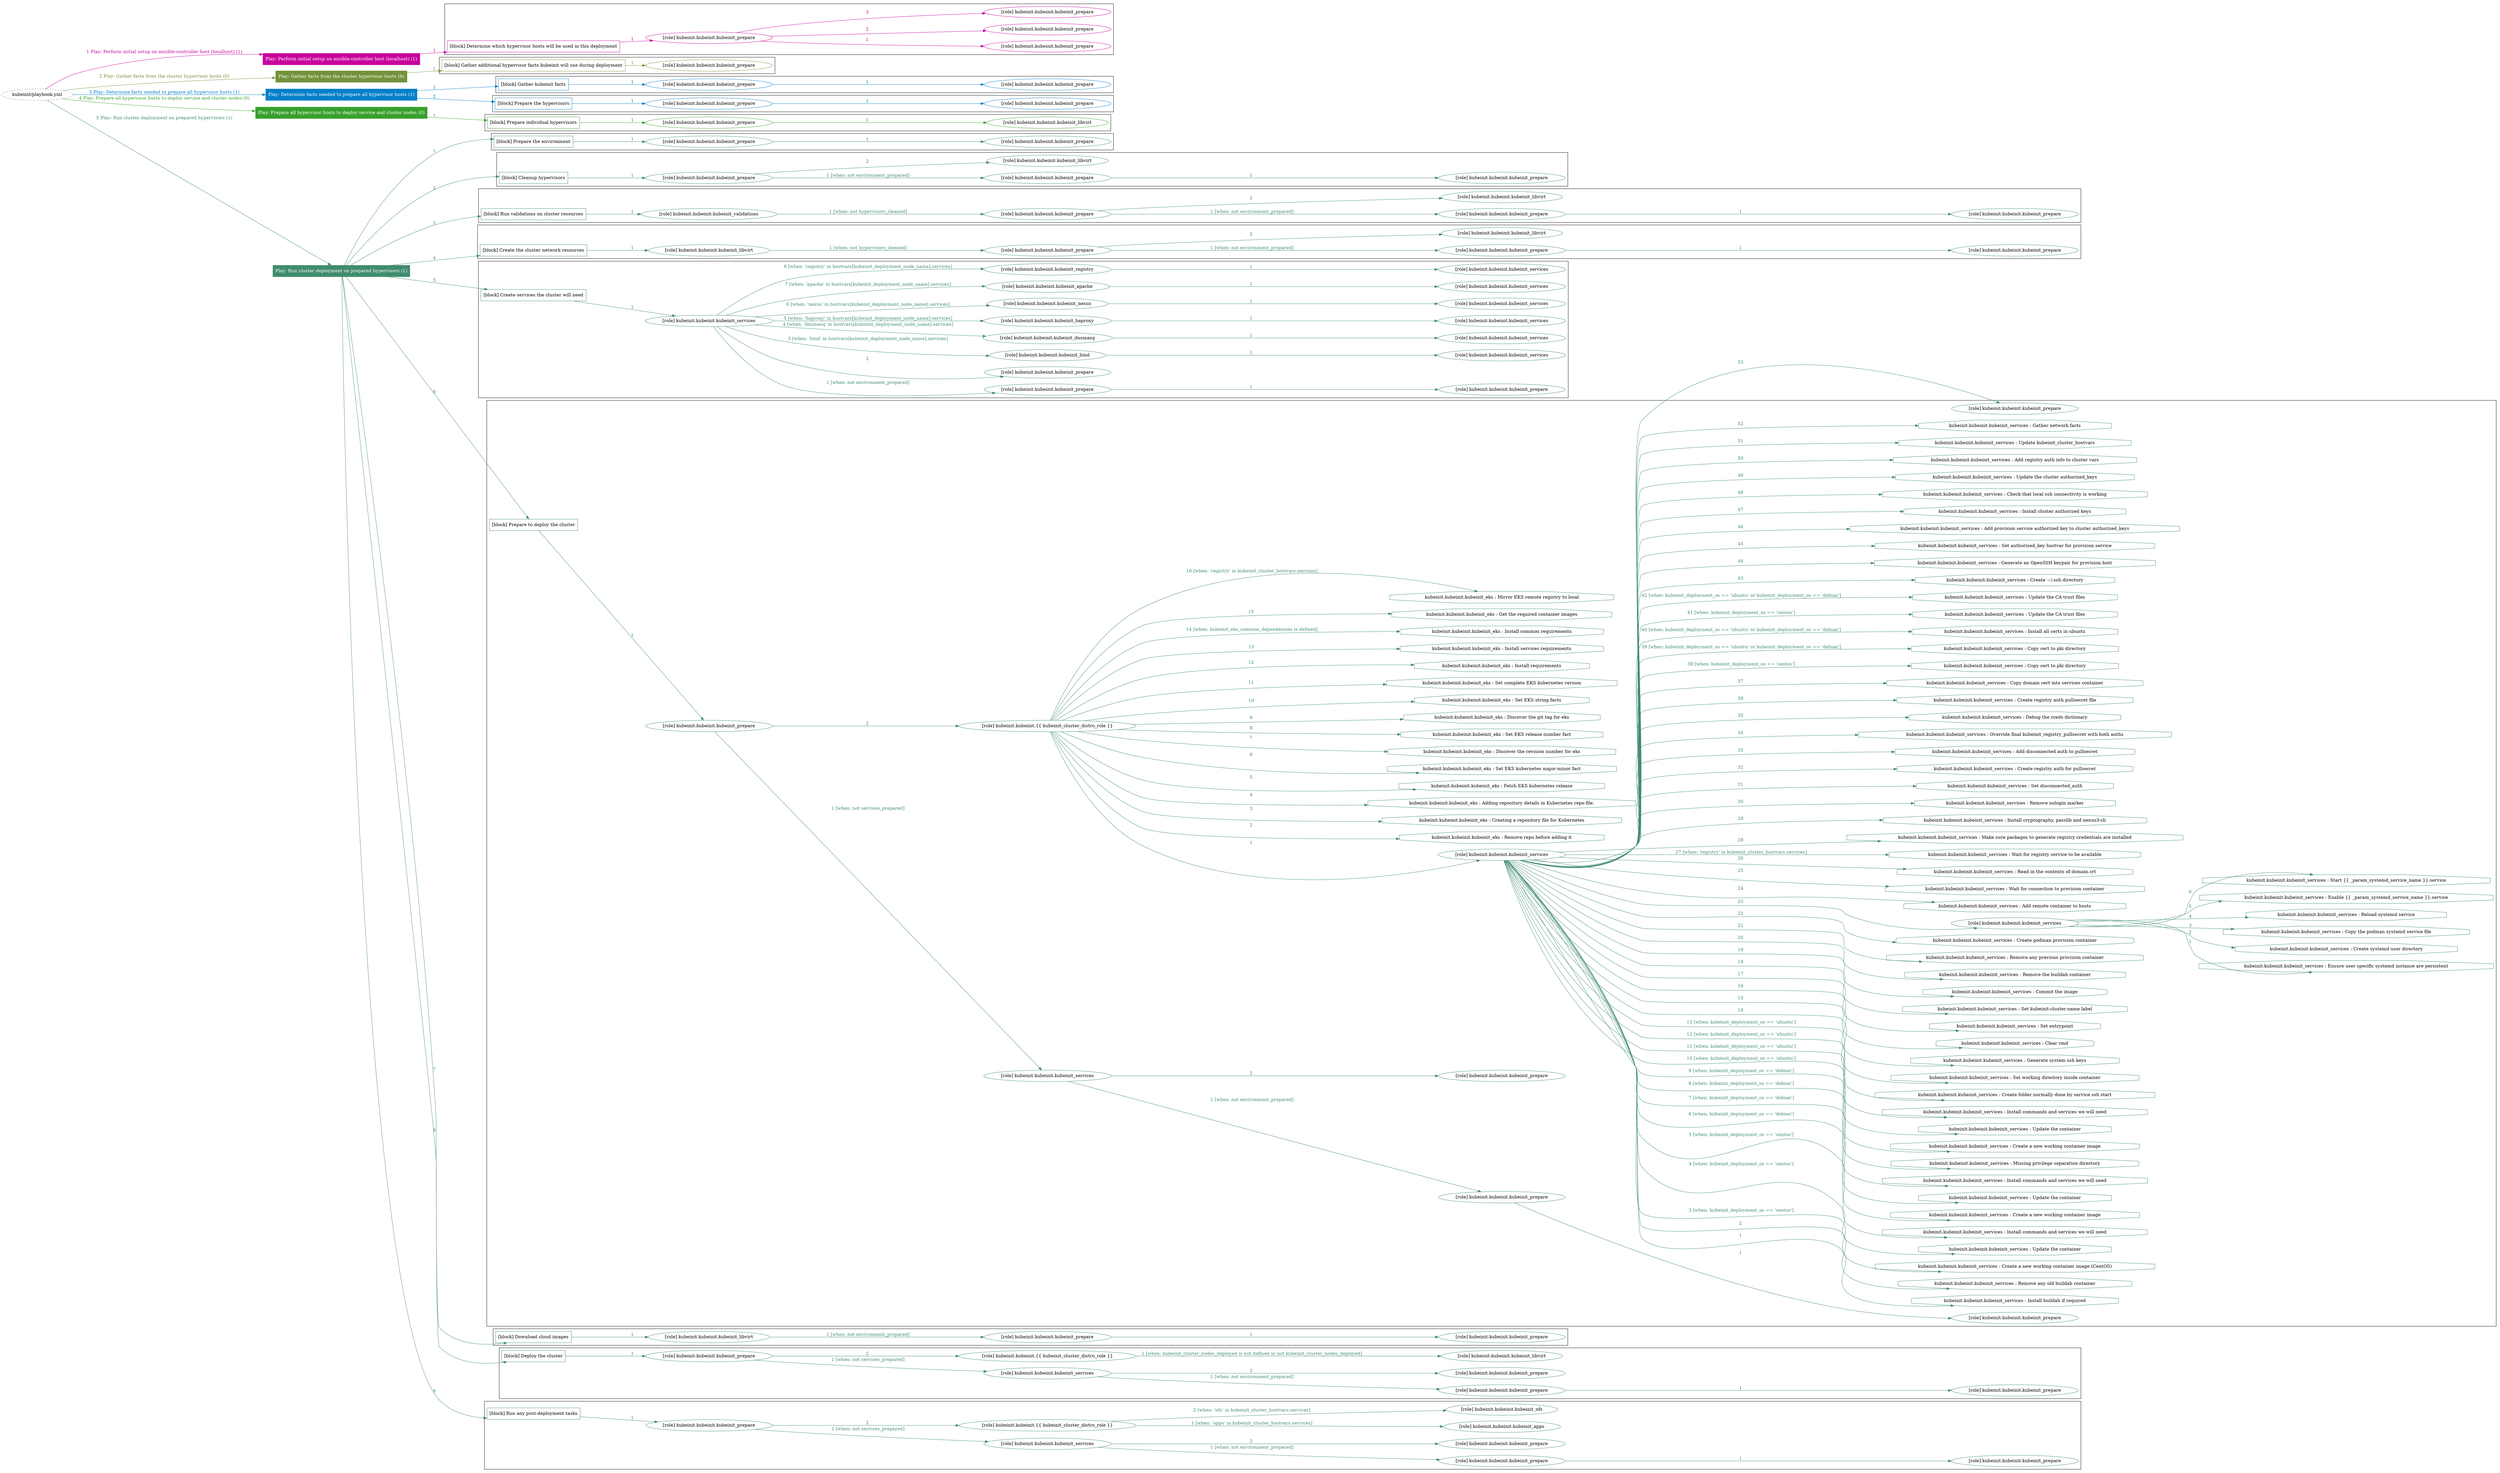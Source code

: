 digraph {
	graph [concentrate=true ordering=in rankdir=LR ratio=fill]
	edge [esep=5 sep=10]
	"kubeinit/playbook.yml" [URL="/home/runner/work/kubeinit/kubeinit/kubeinit/playbook.yml" id=playbook_94cea667 style=dotted]
	"kubeinit/playbook.yml" -> play_2e2d3114 [label="1 Play: Perform initial setup on ansible-controller host (localhost) (1)" color="#c8049d" fontcolor="#c8049d" id=edge_playbook_94cea667_play_2e2d3114 labeltooltip="1 Play: Perform initial setup on ansible-controller host (localhost) (1)" tooltip="1 Play: Perform initial setup on ansible-controller host (localhost) (1)"]
	subgraph "Play: Perform initial setup on ansible-controller host (localhost) (1)" {
		play_2e2d3114 [label="Play: Perform initial setup on ansible-controller host (localhost) (1)" URL="/home/runner/work/kubeinit/kubeinit/kubeinit/playbook.yml" color="#c8049d" fontcolor="#ffffff" id=play_2e2d3114 shape=box style=filled tooltip=localhost]
		play_2e2d3114 -> block_c9c88b27 [label=1 color="#c8049d" fontcolor="#c8049d" id=edge_1_play_2e2d3114_block_c9c88b27 labeltooltip=1 tooltip=1]
		subgraph cluster_block_c9c88b27 {
			block_c9c88b27 [label="[block] Determine which hypervisor hosts will be used in this deployment" URL="/home/runner/work/kubeinit/kubeinit/kubeinit/playbook.yml" color="#c8049d" id=block_c9c88b27 labeltooltip="Determine which hypervisor hosts will be used in this deployment" shape=box tooltip="Determine which hypervisor hosts will be used in this deployment"]
			block_c9c88b27 -> role_3f87789c [label="1 " color="#c8049d" fontcolor="#c8049d" id=edge_1_block_c9c88b27_role_3f87789c labeltooltip="1 " tooltip="1 "]
			subgraph "kubeinit.kubeinit.kubeinit_prepare" {
				role_3f87789c [label="[role] kubeinit.kubeinit.kubeinit_prepare" URL="/home/runner/work/kubeinit/kubeinit/kubeinit/playbook.yml" color="#c8049d" id=role_3f87789c tooltip="kubeinit.kubeinit.kubeinit_prepare"]
				role_3f87789c -> role_ee84c068 [label="1 " color="#c8049d" fontcolor="#c8049d" id=edge_1_role_3f87789c_role_ee84c068 labeltooltip="1 " tooltip="1 "]
				subgraph "kubeinit.kubeinit.kubeinit_prepare" {
					role_ee84c068 [label="[role] kubeinit.kubeinit.kubeinit_prepare" URL="/home/runner/.ansible/collections/ansible_collections/kubeinit/kubeinit/roles/kubeinit_prepare/tasks/build_hypervisors_group.yml" color="#c8049d" id=role_ee84c068 tooltip="kubeinit.kubeinit.kubeinit_prepare"]
				}
				role_3f87789c -> role_e22db82e [label="2 " color="#c8049d" fontcolor="#c8049d" id=edge_2_role_3f87789c_role_e22db82e labeltooltip="2 " tooltip="2 "]
				subgraph "kubeinit.kubeinit.kubeinit_prepare" {
					role_e22db82e [label="[role] kubeinit.kubeinit.kubeinit_prepare" URL="/home/runner/.ansible/collections/ansible_collections/kubeinit/kubeinit/roles/kubeinit_prepare/tasks/build_hypervisors_group.yml" color="#c8049d" id=role_e22db82e tooltip="kubeinit.kubeinit.kubeinit_prepare"]
				}
				role_3f87789c -> role_67c1a3e6 [label="3 " color="#c8049d" fontcolor="#c8049d" id=edge_3_role_3f87789c_role_67c1a3e6 labeltooltip="3 " tooltip="3 "]
				subgraph "kubeinit.kubeinit.kubeinit_prepare" {
					role_67c1a3e6 [label="[role] kubeinit.kubeinit.kubeinit_prepare" URL="/home/runner/.ansible/collections/ansible_collections/kubeinit/kubeinit/roles/kubeinit_prepare/tasks/build_hypervisors_group.yml" color="#c8049d" id=role_67c1a3e6 tooltip="kubeinit.kubeinit.kubeinit_prepare"]
				}
			}
		}
	}
	"kubeinit/playbook.yml" -> play_63a8dcb3 [label="2 Play: Gather facts from the cluster hypervisor hosts (0)" color="#73923a" fontcolor="#73923a" id=edge_playbook_94cea667_play_63a8dcb3 labeltooltip="2 Play: Gather facts from the cluster hypervisor hosts (0)" tooltip="2 Play: Gather facts from the cluster hypervisor hosts (0)"]
	subgraph "Play: Gather facts from the cluster hypervisor hosts (0)" {
		play_63a8dcb3 [label="Play: Gather facts from the cluster hypervisor hosts (0)" URL="/home/runner/work/kubeinit/kubeinit/kubeinit/playbook.yml" color="#73923a" fontcolor="#ffffff" id=play_63a8dcb3 shape=box style=filled tooltip="Play: Gather facts from the cluster hypervisor hosts (0)"]
		play_63a8dcb3 -> block_b8da3d2a [label=1 color="#73923a" fontcolor="#73923a" id=edge_1_play_63a8dcb3_block_b8da3d2a labeltooltip=1 tooltip=1]
		subgraph cluster_block_b8da3d2a {
			block_b8da3d2a [label="[block] Gather additional hypervisor facts kubeinit will use during deployment" URL="/home/runner/work/kubeinit/kubeinit/kubeinit/playbook.yml" color="#73923a" id=block_b8da3d2a labeltooltip="Gather additional hypervisor facts kubeinit will use during deployment" shape=box tooltip="Gather additional hypervisor facts kubeinit will use during deployment"]
			block_b8da3d2a -> role_d174897a [label="1 " color="#73923a" fontcolor="#73923a" id=edge_1_block_b8da3d2a_role_d174897a labeltooltip="1 " tooltip="1 "]
			subgraph "kubeinit.kubeinit.kubeinit_prepare" {
				role_d174897a [label="[role] kubeinit.kubeinit.kubeinit_prepare" URL="/home/runner/work/kubeinit/kubeinit/kubeinit/playbook.yml" color="#73923a" id=role_d174897a tooltip="kubeinit.kubeinit.kubeinit_prepare"]
			}
		}
	}
	"kubeinit/playbook.yml" -> play_b40a80a3 [label="3 Play: Determine facts needed to prepare all hypervisor hosts (1)" color="#037fc9" fontcolor="#037fc9" id=edge_playbook_94cea667_play_b40a80a3 labeltooltip="3 Play: Determine facts needed to prepare all hypervisor hosts (1)" tooltip="3 Play: Determine facts needed to prepare all hypervisor hosts (1)"]
	subgraph "Play: Determine facts needed to prepare all hypervisor hosts (1)" {
		play_b40a80a3 [label="Play: Determine facts needed to prepare all hypervisor hosts (1)" URL="/home/runner/work/kubeinit/kubeinit/kubeinit/playbook.yml" color="#037fc9" fontcolor="#ffffff" id=play_b40a80a3 shape=box style=filled tooltip=localhost]
		play_b40a80a3 -> block_48d9816d [label=1 color="#037fc9" fontcolor="#037fc9" id=edge_1_play_b40a80a3_block_48d9816d labeltooltip=1 tooltip=1]
		subgraph cluster_block_48d9816d {
			block_48d9816d [label="[block] Gather kubeinit facts" URL="/home/runner/work/kubeinit/kubeinit/kubeinit/playbook.yml" color="#037fc9" id=block_48d9816d labeltooltip="Gather kubeinit facts" shape=box tooltip="Gather kubeinit facts"]
			block_48d9816d -> role_a857b065 [label="1 " color="#037fc9" fontcolor="#037fc9" id=edge_1_block_48d9816d_role_a857b065 labeltooltip="1 " tooltip="1 "]
			subgraph "kubeinit.kubeinit.kubeinit_prepare" {
				role_a857b065 [label="[role] kubeinit.kubeinit.kubeinit_prepare" URL="/home/runner/work/kubeinit/kubeinit/kubeinit/playbook.yml" color="#037fc9" id=role_a857b065 tooltip="kubeinit.kubeinit.kubeinit_prepare"]
				role_a857b065 -> role_72b9b535 [label="1 " color="#037fc9" fontcolor="#037fc9" id=edge_1_role_a857b065_role_72b9b535 labeltooltip="1 " tooltip="1 "]
				subgraph "kubeinit.kubeinit.kubeinit_prepare" {
					role_72b9b535 [label="[role] kubeinit.kubeinit.kubeinit_prepare" URL="/home/runner/.ansible/collections/ansible_collections/kubeinit/kubeinit/roles/kubeinit_prepare/tasks/gather_kubeinit_facts.yml" color="#037fc9" id=role_72b9b535 tooltip="kubeinit.kubeinit.kubeinit_prepare"]
				}
			}
		}
		play_b40a80a3 -> block_d568b034 [label=2 color="#037fc9" fontcolor="#037fc9" id=edge_2_play_b40a80a3_block_d568b034 labeltooltip=2 tooltip=2]
		subgraph cluster_block_d568b034 {
			block_d568b034 [label="[block] Prepare the hypervisors" URL="/home/runner/work/kubeinit/kubeinit/kubeinit/playbook.yml" color="#037fc9" id=block_d568b034 labeltooltip="Prepare the hypervisors" shape=box tooltip="Prepare the hypervisors"]
			block_d568b034 -> role_343d8dad [label="1 " color="#037fc9" fontcolor="#037fc9" id=edge_1_block_d568b034_role_343d8dad labeltooltip="1 " tooltip="1 "]
			subgraph "kubeinit.kubeinit.kubeinit_prepare" {
				role_343d8dad [label="[role] kubeinit.kubeinit.kubeinit_prepare" URL="/home/runner/work/kubeinit/kubeinit/kubeinit/playbook.yml" color="#037fc9" id=role_343d8dad tooltip="kubeinit.kubeinit.kubeinit_prepare"]
				role_343d8dad -> role_4e91e251 [label="1 " color="#037fc9" fontcolor="#037fc9" id=edge_1_role_343d8dad_role_4e91e251 labeltooltip="1 " tooltip="1 "]
				subgraph "kubeinit.kubeinit.kubeinit_prepare" {
					role_4e91e251 [label="[role] kubeinit.kubeinit.kubeinit_prepare" URL="/home/runner/.ansible/collections/ansible_collections/kubeinit/kubeinit/roles/kubeinit_prepare/tasks/gather_kubeinit_facts.yml" color="#037fc9" id=role_4e91e251 tooltip="kubeinit.kubeinit.kubeinit_prepare"]
				}
			}
		}
	}
	"kubeinit/playbook.yml" -> play_35653b0a [label="4 Play: Prepare all hypervisor hosts to deploy service and cluster nodes (0)" color="#38a02c" fontcolor="#38a02c" id=edge_playbook_94cea667_play_35653b0a labeltooltip="4 Play: Prepare all hypervisor hosts to deploy service and cluster nodes (0)" tooltip="4 Play: Prepare all hypervisor hosts to deploy service and cluster nodes (0)"]
	subgraph "Play: Prepare all hypervisor hosts to deploy service and cluster nodes (0)" {
		play_35653b0a [label="Play: Prepare all hypervisor hosts to deploy service and cluster nodes (0)" URL="/home/runner/work/kubeinit/kubeinit/kubeinit/playbook.yml" color="#38a02c" fontcolor="#ffffff" id=play_35653b0a shape=box style=filled tooltip="Play: Prepare all hypervisor hosts to deploy service and cluster nodes (0)"]
		play_35653b0a -> block_f97b0267 [label=1 color="#38a02c" fontcolor="#38a02c" id=edge_1_play_35653b0a_block_f97b0267 labeltooltip=1 tooltip=1]
		subgraph cluster_block_f97b0267 {
			block_f97b0267 [label="[block] Prepare individual hypervisors" URL="/home/runner/work/kubeinit/kubeinit/kubeinit/playbook.yml" color="#38a02c" id=block_f97b0267 labeltooltip="Prepare individual hypervisors" shape=box tooltip="Prepare individual hypervisors"]
			block_f97b0267 -> role_4bc37f7b [label="1 " color="#38a02c" fontcolor="#38a02c" id=edge_1_block_f97b0267_role_4bc37f7b labeltooltip="1 " tooltip="1 "]
			subgraph "kubeinit.kubeinit.kubeinit_prepare" {
				role_4bc37f7b [label="[role] kubeinit.kubeinit.kubeinit_prepare" URL="/home/runner/work/kubeinit/kubeinit/kubeinit/playbook.yml" color="#38a02c" id=role_4bc37f7b tooltip="kubeinit.kubeinit.kubeinit_prepare"]
				role_4bc37f7b -> role_65b37c28 [label="1 " color="#38a02c" fontcolor="#38a02c" id=edge_1_role_4bc37f7b_role_65b37c28 labeltooltip="1 " tooltip="1 "]
				subgraph "kubeinit.kubeinit.kubeinit_libvirt" {
					role_65b37c28 [label="[role] kubeinit.kubeinit.kubeinit_libvirt" URL="/home/runner/.ansible/collections/ansible_collections/kubeinit/kubeinit/roles/kubeinit_prepare/tasks/prepare_hypervisor.yml" color="#38a02c" id=role_65b37c28 tooltip="kubeinit.kubeinit.kubeinit_libvirt"]
				}
			}
		}
	}
	"kubeinit/playbook.yml" -> play_a051d4d5 [label="5 Play: Run cluster deployment on prepared hypervisors (1)" color="#408c6e" fontcolor="#408c6e" id=edge_playbook_94cea667_play_a051d4d5 labeltooltip="5 Play: Run cluster deployment on prepared hypervisors (1)" tooltip="5 Play: Run cluster deployment on prepared hypervisors (1)"]
	subgraph "Play: Run cluster deployment on prepared hypervisors (1)" {
		play_a051d4d5 [label="Play: Run cluster deployment on prepared hypervisors (1)" URL="/home/runner/work/kubeinit/kubeinit/kubeinit/playbook.yml" color="#408c6e" fontcolor="#ffffff" id=play_a051d4d5 shape=box style=filled tooltip=localhost]
		play_a051d4d5 -> block_6b06eaee [label=1 color="#408c6e" fontcolor="#408c6e" id=edge_1_play_a051d4d5_block_6b06eaee labeltooltip=1 tooltip=1]
		subgraph cluster_block_6b06eaee {
			block_6b06eaee [label="[block] Prepare the environment" URL="/home/runner/work/kubeinit/kubeinit/kubeinit/playbook.yml" color="#408c6e" id=block_6b06eaee labeltooltip="Prepare the environment" shape=box tooltip="Prepare the environment"]
			block_6b06eaee -> role_5fc3e52a [label="1 " color="#408c6e" fontcolor="#408c6e" id=edge_1_block_6b06eaee_role_5fc3e52a labeltooltip="1 " tooltip="1 "]
			subgraph "kubeinit.kubeinit.kubeinit_prepare" {
				role_5fc3e52a [label="[role] kubeinit.kubeinit.kubeinit_prepare" URL="/home/runner/work/kubeinit/kubeinit/kubeinit/playbook.yml" color="#408c6e" id=role_5fc3e52a tooltip="kubeinit.kubeinit.kubeinit_prepare"]
				role_5fc3e52a -> role_f03308ba [label="1 " color="#408c6e" fontcolor="#408c6e" id=edge_1_role_5fc3e52a_role_f03308ba labeltooltip="1 " tooltip="1 "]
				subgraph "kubeinit.kubeinit.kubeinit_prepare" {
					role_f03308ba [label="[role] kubeinit.kubeinit.kubeinit_prepare" URL="/home/runner/.ansible/collections/ansible_collections/kubeinit/kubeinit/roles/kubeinit_prepare/tasks/gather_kubeinit_facts.yml" color="#408c6e" id=role_f03308ba tooltip="kubeinit.kubeinit.kubeinit_prepare"]
				}
			}
		}
		play_a051d4d5 -> block_a48735f4 [label=2 color="#408c6e" fontcolor="#408c6e" id=edge_2_play_a051d4d5_block_a48735f4 labeltooltip=2 tooltip=2]
		subgraph cluster_block_a48735f4 {
			block_a48735f4 [label="[block] Cleanup hypervisors" URL="/home/runner/work/kubeinit/kubeinit/kubeinit/playbook.yml" color="#408c6e" id=block_a48735f4 labeltooltip="Cleanup hypervisors" shape=box tooltip="Cleanup hypervisors"]
			block_a48735f4 -> role_16d18d08 [label="1 " color="#408c6e" fontcolor="#408c6e" id=edge_1_block_a48735f4_role_16d18d08 labeltooltip="1 " tooltip="1 "]
			subgraph "kubeinit.kubeinit.kubeinit_prepare" {
				role_16d18d08 [label="[role] kubeinit.kubeinit.kubeinit_prepare" URL="/home/runner/work/kubeinit/kubeinit/kubeinit/playbook.yml" color="#408c6e" id=role_16d18d08 tooltip="kubeinit.kubeinit.kubeinit_prepare"]
				role_16d18d08 -> role_22d8bafe [label="1 [when: not environment_prepared]" color="#408c6e" fontcolor="#408c6e" id=edge_1_role_16d18d08_role_22d8bafe labeltooltip="1 [when: not environment_prepared]" tooltip="1 [when: not environment_prepared]"]
				subgraph "kubeinit.kubeinit.kubeinit_prepare" {
					role_22d8bafe [label="[role] kubeinit.kubeinit.kubeinit_prepare" URL="/home/runner/.ansible/collections/ansible_collections/kubeinit/kubeinit/roles/kubeinit_prepare/tasks/cleanup_hypervisors.yml" color="#408c6e" id=role_22d8bafe tooltip="kubeinit.kubeinit.kubeinit_prepare"]
					role_22d8bafe -> role_ed2aaba1 [label="1 " color="#408c6e" fontcolor="#408c6e" id=edge_1_role_22d8bafe_role_ed2aaba1 labeltooltip="1 " tooltip="1 "]
					subgraph "kubeinit.kubeinit.kubeinit_prepare" {
						role_ed2aaba1 [label="[role] kubeinit.kubeinit.kubeinit_prepare" URL="/home/runner/.ansible/collections/ansible_collections/kubeinit/kubeinit/roles/kubeinit_prepare/tasks/gather_kubeinit_facts.yml" color="#408c6e" id=role_ed2aaba1 tooltip="kubeinit.kubeinit.kubeinit_prepare"]
					}
				}
				role_16d18d08 -> role_858b94c1 [label="2 " color="#408c6e" fontcolor="#408c6e" id=edge_2_role_16d18d08_role_858b94c1 labeltooltip="2 " tooltip="2 "]
				subgraph "kubeinit.kubeinit.kubeinit_libvirt" {
					role_858b94c1 [label="[role] kubeinit.kubeinit.kubeinit_libvirt" URL="/home/runner/.ansible/collections/ansible_collections/kubeinit/kubeinit/roles/kubeinit_prepare/tasks/cleanup_hypervisors.yml" color="#408c6e" id=role_858b94c1 tooltip="kubeinit.kubeinit.kubeinit_libvirt"]
				}
			}
		}
		play_a051d4d5 -> block_10cbe82a [label=3 color="#408c6e" fontcolor="#408c6e" id=edge_3_play_a051d4d5_block_10cbe82a labeltooltip=3 tooltip=3]
		subgraph cluster_block_10cbe82a {
			block_10cbe82a [label="[block] Run validations on cluster resources" URL="/home/runner/work/kubeinit/kubeinit/kubeinit/playbook.yml" color="#408c6e" id=block_10cbe82a labeltooltip="Run validations on cluster resources" shape=box tooltip="Run validations on cluster resources"]
			block_10cbe82a -> role_e56abc99 [label="1 " color="#408c6e" fontcolor="#408c6e" id=edge_1_block_10cbe82a_role_e56abc99 labeltooltip="1 " tooltip="1 "]
			subgraph "kubeinit.kubeinit.kubeinit_validations" {
				role_e56abc99 [label="[role] kubeinit.kubeinit.kubeinit_validations" URL="/home/runner/work/kubeinit/kubeinit/kubeinit/playbook.yml" color="#408c6e" id=role_e56abc99 tooltip="kubeinit.kubeinit.kubeinit_validations"]
				role_e56abc99 -> role_e761ef79 [label="1 [when: not hypervisors_cleaned]" color="#408c6e" fontcolor="#408c6e" id=edge_1_role_e56abc99_role_e761ef79 labeltooltip="1 [when: not hypervisors_cleaned]" tooltip="1 [when: not hypervisors_cleaned]"]
				subgraph "kubeinit.kubeinit.kubeinit_prepare" {
					role_e761ef79 [label="[role] kubeinit.kubeinit.kubeinit_prepare" URL="/home/runner/.ansible/collections/ansible_collections/kubeinit/kubeinit/roles/kubeinit_validations/tasks/main.yml" color="#408c6e" id=role_e761ef79 tooltip="kubeinit.kubeinit.kubeinit_prepare"]
					role_e761ef79 -> role_eafcd73c [label="1 [when: not environment_prepared]" color="#408c6e" fontcolor="#408c6e" id=edge_1_role_e761ef79_role_eafcd73c labeltooltip="1 [when: not environment_prepared]" tooltip="1 [when: not environment_prepared]"]
					subgraph "kubeinit.kubeinit.kubeinit_prepare" {
						role_eafcd73c [label="[role] kubeinit.kubeinit.kubeinit_prepare" URL="/home/runner/.ansible/collections/ansible_collections/kubeinit/kubeinit/roles/kubeinit_prepare/tasks/cleanup_hypervisors.yml" color="#408c6e" id=role_eafcd73c tooltip="kubeinit.kubeinit.kubeinit_prepare"]
						role_eafcd73c -> role_af2a91a8 [label="1 " color="#408c6e" fontcolor="#408c6e" id=edge_1_role_eafcd73c_role_af2a91a8 labeltooltip="1 " tooltip="1 "]
						subgraph "kubeinit.kubeinit.kubeinit_prepare" {
							role_af2a91a8 [label="[role] kubeinit.kubeinit.kubeinit_prepare" URL="/home/runner/.ansible/collections/ansible_collections/kubeinit/kubeinit/roles/kubeinit_prepare/tasks/gather_kubeinit_facts.yml" color="#408c6e" id=role_af2a91a8 tooltip="kubeinit.kubeinit.kubeinit_prepare"]
						}
					}
					role_e761ef79 -> role_e659052c [label="2 " color="#408c6e" fontcolor="#408c6e" id=edge_2_role_e761ef79_role_e659052c labeltooltip="2 " tooltip="2 "]
					subgraph "kubeinit.kubeinit.kubeinit_libvirt" {
						role_e659052c [label="[role] kubeinit.kubeinit.kubeinit_libvirt" URL="/home/runner/.ansible/collections/ansible_collections/kubeinit/kubeinit/roles/kubeinit_prepare/tasks/cleanup_hypervisors.yml" color="#408c6e" id=role_e659052c tooltip="kubeinit.kubeinit.kubeinit_libvirt"]
					}
				}
			}
		}
		play_a051d4d5 -> block_bf0d94d7 [label=4 color="#408c6e" fontcolor="#408c6e" id=edge_4_play_a051d4d5_block_bf0d94d7 labeltooltip=4 tooltip=4]
		subgraph cluster_block_bf0d94d7 {
			block_bf0d94d7 [label="[block] Create the cluster network resources" URL="/home/runner/work/kubeinit/kubeinit/kubeinit/playbook.yml" color="#408c6e" id=block_bf0d94d7 labeltooltip="Create the cluster network resources" shape=box tooltip="Create the cluster network resources"]
			block_bf0d94d7 -> role_a0626b2f [label="1 " color="#408c6e" fontcolor="#408c6e" id=edge_1_block_bf0d94d7_role_a0626b2f labeltooltip="1 " tooltip="1 "]
			subgraph "kubeinit.kubeinit.kubeinit_libvirt" {
				role_a0626b2f [label="[role] kubeinit.kubeinit.kubeinit_libvirt" URL="/home/runner/work/kubeinit/kubeinit/kubeinit/playbook.yml" color="#408c6e" id=role_a0626b2f tooltip="kubeinit.kubeinit.kubeinit_libvirt"]
				role_a0626b2f -> role_5a71ecbd [label="1 [when: not hypervisors_cleaned]" color="#408c6e" fontcolor="#408c6e" id=edge_1_role_a0626b2f_role_5a71ecbd labeltooltip="1 [when: not hypervisors_cleaned]" tooltip="1 [when: not hypervisors_cleaned]"]
				subgraph "kubeinit.kubeinit.kubeinit_prepare" {
					role_5a71ecbd [label="[role] kubeinit.kubeinit.kubeinit_prepare" URL="/home/runner/.ansible/collections/ansible_collections/kubeinit/kubeinit/roles/kubeinit_libvirt/tasks/create_network.yml" color="#408c6e" id=role_5a71ecbd tooltip="kubeinit.kubeinit.kubeinit_prepare"]
					role_5a71ecbd -> role_214a6bd7 [label="1 [when: not environment_prepared]" color="#408c6e" fontcolor="#408c6e" id=edge_1_role_5a71ecbd_role_214a6bd7 labeltooltip="1 [when: not environment_prepared]" tooltip="1 [when: not environment_prepared]"]
					subgraph "kubeinit.kubeinit.kubeinit_prepare" {
						role_214a6bd7 [label="[role] kubeinit.kubeinit.kubeinit_prepare" URL="/home/runner/.ansible/collections/ansible_collections/kubeinit/kubeinit/roles/kubeinit_prepare/tasks/cleanup_hypervisors.yml" color="#408c6e" id=role_214a6bd7 tooltip="kubeinit.kubeinit.kubeinit_prepare"]
						role_214a6bd7 -> role_09d43ecd [label="1 " color="#408c6e" fontcolor="#408c6e" id=edge_1_role_214a6bd7_role_09d43ecd labeltooltip="1 " tooltip="1 "]
						subgraph "kubeinit.kubeinit.kubeinit_prepare" {
							role_09d43ecd [label="[role] kubeinit.kubeinit.kubeinit_prepare" URL="/home/runner/.ansible/collections/ansible_collections/kubeinit/kubeinit/roles/kubeinit_prepare/tasks/gather_kubeinit_facts.yml" color="#408c6e" id=role_09d43ecd tooltip="kubeinit.kubeinit.kubeinit_prepare"]
						}
					}
					role_5a71ecbd -> role_eb58e046 [label="2 " color="#408c6e" fontcolor="#408c6e" id=edge_2_role_5a71ecbd_role_eb58e046 labeltooltip="2 " tooltip="2 "]
					subgraph "kubeinit.kubeinit.kubeinit_libvirt" {
						role_eb58e046 [label="[role] kubeinit.kubeinit.kubeinit_libvirt" URL="/home/runner/.ansible/collections/ansible_collections/kubeinit/kubeinit/roles/kubeinit_prepare/tasks/cleanup_hypervisors.yml" color="#408c6e" id=role_eb58e046 tooltip="kubeinit.kubeinit.kubeinit_libvirt"]
					}
				}
			}
		}
		play_a051d4d5 -> block_1ba1fb68 [label=5 color="#408c6e" fontcolor="#408c6e" id=edge_5_play_a051d4d5_block_1ba1fb68 labeltooltip=5 tooltip=5]
		subgraph cluster_block_1ba1fb68 {
			block_1ba1fb68 [label="[block] Create services the cluster will need" URL="/home/runner/work/kubeinit/kubeinit/kubeinit/playbook.yml" color="#408c6e" id=block_1ba1fb68 labeltooltip="Create services the cluster will need" shape=box tooltip="Create services the cluster will need"]
			block_1ba1fb68 -> role_8592675b [label="1 " color="#408c6e" fontcolor="#408c6e" id=edge_1_block_1ba1fb68_role_8592675b labeltooltip="1 " tooltip="1 "]
			subgraph "kubeinit.kubeinit.kubeinit_services" {
				role_8592675b [label="[role] kubeinit.kubeinit.kubeinit_services" URL="/home/runner/work/kubeinit/kubeinit/kubeinit/playbook.yml" color="#408c6e" id=role_8592675b tooltip="kubeinit.kubeinit.kubeinit_services"]
				role_8592675b -> role_ecde99e7 [label="1 [when: not environment_prepared]" color="#408c6e" fontcolor="#408c6e" id=edge_1_role_8592675b_role_ecde99e7 labeltooltip="1 [when: not environment_prepared]" tooltip="1 [when: not environment_prepared]"]
				subgraph "kubeinit.kubeinit.kubeinit_prepare" {
					role_ecde99e7 [label="[role] kubeinit.kubeinit.kubeinit_prepare" URL="/home/runner/.ansible/collections/ansible_collections/kubeinit/kubeinit/roles/kubeinit_services/tasks/main.yml" color="#408c6e" id=role_ecde99e7 tooltip="kubeinit.kubeinit.kubeinit_prepare"]
					role_ecde99e7 -> role_4b822445 [label="1 " color="#408c6e" fontcolor="#408c6e" id=edge_1_role_ecde99e7_role_4b822445 labeltooltip="1 " tooltip="1 "]
					subgraph "kubeinit.kubeinit.kubeinit_prepare" {
						role_4b822445 [label="[role] kubeinit.kubeinit.kubeinit_prepare" URL="/home/runner/.ansible/collections/ansible_collections/kubeinit/kubeinit/roles/kubeinit_prepare/tasks/gather_kubeinit_facts.yml" color="#408c6e" id=role_4b822445 tooltip="kubeinit.kubeinit.kubeinit_prepare"]
					}
				}
				role_8592675b -> role_38e7eace [label="2 " color="#408c6e" fontcolor="#408c6e" id=edge_2_role_8592675b_role_38e7eace labeltooltip="2 " tooltip="2 "]
				subgraph "kubeinit.kubeinit.kubeinit_prepare" {
					role_38e7eace [label="[role] kubeinit.kubeinit.kubeinit_prepare" URL="/home/runner/.ansible/collections/ansible_collections/kubeinit/kubeinit/roles/kubeinit_services/tasks/00_create_service_pod.yml" color="#408c6e" id=role_38e7eace tooltip="kubeinit.kubeinit.kubeinit_prepare"]
				}
				role_8592675b -> role_8c396182 [label="3 [when: 'bind' in hostvars[kubeinit_deployment_node_name].services]" color="#408c6e" fontcolor="#408c6e" id=edge_3_role_8592675b_role_8c396182 labeltooltip="3 [when: 'bind' in hostvars[kubeinit_deployment_node_name].services]" tooltip="3 [when: 'bind' in hostvars[kubeinit_deployment_node_name].services]"]
				subgraph "kubeinit.kubeinit.kubeinit_bind" {
					role_8c396182 [label="[role] kubeinit.kubeinit.kubeinit_bind" URL="/home/runner/.ansible/collections/ansible_collections/kubeinit/kubeinit/roles/kubeinit_services/tasks/start_services_containers.yml" color="#408c6e" id=role_8c396182 tooltip="kubeinit.kubeinit.kubeinit_bind"]
					role_8c396182 -> role_1804e9a4 [label="1 " color="#408c6e" fontcolor="#408c6e" id=edge_1_role_8c396182_role_1804e9a4 labeltooltip="1 " tooltip="1 "]
					subgraph "kubeinit.kubeinit.kubeinit_services" {
						role_1804e9a4 [label="[role] kubeinit.kubeinit.kubeinit_services" URL="/home/runner/.ansible/collections/ansible_collections/kubeinit/kubeinit/roles/kubeinit_bind/tasks/main.yml" color="#408c6e" id=role_1804e9a4 tooltip="kubeinit.kubeinit.kubeinit_services"]
					}
				}
				role_8592675b -> role_843b0104 [label="4 [when: 'dnsmasq' in hostvars[kubeinit_deployment_node_name].services]" color="#408c6e" fontcolor="#408c6e" id=edge_4_role_8592675b_role_843b0104 labeltooltip="4 [when: 'dnsmasq' in hostvars[kubeinit_deployment_node_name].services]" tooltip="4 [when: 'dnsmasq' in hostvars[kubeinit_deployment_node_name].services]"]
				subgraph "kubeinit.kubeinit.kubeinit_dnsmasq" {
					role_843b0104 [label="[role] kubeinit.kubeinit.kubeinit_dnsmasq" URL="/home/runner/.ansible/collections/ansible_collections/kubeinit/kubeinit/roles/kubeinit_services/tasks/start_services_containers.yml" color="#408c6e" id=role_843b0104 tooltip="kubeinit.kubeinit.kubeinit_dnsmasq"]
					role_843b0104 -> role_5c1d89b8 [label="1 " color="#408c6e" fontcolor="#408c6e" id=edge_1_role_843b0104_role_5c1d89b8 labeltooltip="1 " tooltip="1 "]
					subgraph "kubeinit.kubeinit.kubeinit_services" {
						role_5c1d89b8 [label="[role] kubeinit.kubeinit.kubeinit_services" URL="/home/runner/.ansible/collections/ansible_collections/kubeinit/kubeinit/roles/kubeinit_dnsmasq/tasks/main.yml" color="#408c6e" id=role_5c1d89b8 tooltip="kubeinit.kubeinit.kubeinit_services"]
					}
				}
				role_8592675b -> role_ecbb874e [label="5 [when: 'haproxy' in hostvars[kubeinit_deployment_node_name].services]" color="#408c6e" fontcolor="#408c6e" id=edge_5_role_8592675b_role_ecbb874e labeltooltip="5 [when: 'haproxy' in hostvars[kubeinit_deployment_node_name].services]" tooltip="5 [when: 'haproxy' in hostvars[kubeinit_deployment_node_name].services]"]
				subgraph "kubeinit.kubeinit.kubeinit_haproxy" {
					role_ecbb874e [label="[role] kubeinit.kubeinit.kubeinit_haproxy" URL="/home/runner/.ansible/collections/ansible_collections/kubeinit/kubeinit/roles/kubeinit_services/tasks/start_services_containers.yml" color="#408c6e" id=role_ecbb874e tooltip="kubeinit.kubeinit.kubeinit_haproxy"]
					role_ecbb874e -> role_498e086e [label="1 " color="#408c6e" fontcolor="#408c6e" id=edge_1_role_ecbb874e_role_498e086e labeltooltip="1 " tooltip="1 "]
					subgraph "kubeinit.kubeinit.kubeinit_services" {
						role_498e086e [label="[role] kubeinit.kubeinit.kubeinit_services" URL="/home/runner/.ansible/collections/ansible_collections/kubeinit/kubeinit/roles/kubeinit_haproxy/tasks/main.yml" color="#408c6e" id=role_498e086e tooltip="kubeinit.kubeinit.kubeinit_services"]
					}
				}
				role_8592675b -> role_d22718bc [label="6 [when: 'nexus' in hostvars[kubeinit_deployment_node_name].services]" color="#408c6e" fontcolor="#408c6e" id=edge_6_role_8592675b_role_d22718bc labeltooltip="6 [when: 'nexus' in hostvars[kubeinit_deployment_node_name].services]" tooltip="6 [when: 'nexus' in hostvars[kubeinit_deployment_node_name].services]"]
				subgraph "kubeinit.kubeinit.kubeinit_nexus" {
					role_d22718bc [label="[role] kubeinit.kubeinit.kubeinit_nexus" URL="/home/runner/.ansible/collections/ansible_collections/kubeinit/kubeinit/roles/kubeinit_services/tasks/start_services_containers.yml" color="#408c6e" id=role_d22718bc tooltip="kubeinit.kubeinit.kubeinit_nexus"]
					role_d22718bc -> role_4ea35268 [label="1 " color="#408c6e" fontcolor="#408c6e" id=edge_1_role_d22718bc_role_4ea35268 labeltooltip="1 " tooltip="1 "]
					subgraph "kubeinit.kubeinit.kubeinit_services" {
						role_4ea35268 [label="[role] kubeinit.kubeinit.kubeinit_services" URL="/home/runner/.ansible/collections/ansible_collections/kubeinit/kubeinit/roles/kubeinit_nexus/tasks/main.yml" color="#408c6e" id=role_4ea35268 tooltip="kubeinit.kubeinit.kubeinit_services"]
					}
				}
				role_8592675b -> role_96388030 [label="7 [when: 'apache' in hostvars[kubeinit_deployment_node_name].services]" color="#408c6e" fontcolor="#408c6e" id=edge_7_role_8592675b_role_96388030 labeltooltip="7 [when: 'apache' in hostvars[kubeinit_deployment_node_name].services]" tooltip="7 [when: 'apache' in hostvars[kubeinit_deployment_node_name].services]"]
				subgraph "kubeinit.kubeinit.kubeinit_apache" {
					role_96388030 [label="[role] kubeinit.kubeinit.kubeinit_apache" URL="/home/runner/.ansible/collections/ansible_collections/kubeinit/kubeinit/roles/kubeinit_services/tasks/start_services_containers.yml" color="#408c6e" id=role_96388030 tooltip="kubeinit.kubeinit.kubeinit_apache"]
					role_96388030 -> role_e3544981 [label="1 " color="#408c6e" fontcolor="#408c6e" id=edge_1_role_96388030_role_e3544981 labeltooltip="1 " tooltip="1 "]
					subgraph "kubeinit.kubeinit.kubeinit_services" {
						role_e3544981 [label="[role] kubeinit.kubeinit.kubeinit_services" URL="/home/runner/.ansible/collections/ansible_collections/kubeinit/kubeinit/roles/kubeinit_apache/tasks/main.yml" color="#408c6e" id=role_e3544981 tooltip="kubeinit.kubeinit.kubeinit_services"]
					}
				}
				role_8592675b -> role_983f6756 [label="8 [when: 'registry' in hostvars[kubeinit_deployment_node_name].services]" color="#408c6e" fontcolor="#408c6e" id=edge_8_role_8592675b_role_983f6756 labeltooltip="8 [when: 'registry' in hostvars[kubeinit_deployment_node_name].services]" tooltip="8 [when: 'registry' in hostvars[kubeinit_deployment_node_name].services]"]
				subgraph "kubeinit.kubeinit.kubeinit_registry" {
					role_983f6756 [label="[role] kubeinit.kubeinit.kubeinit_registry" URL="/home/runner/.ansible/collections/ansible_collections/kubeinit/kubeinit/roles/kubeinit_services/tasks/start_services_containers.yml" color="#408c6e" id=role_983f6756 tooltip="kubeinit.kubeinit.kubeinit_registry"]
					role_983f6756 -> role_56c36396 [label="1 " color="#408c6e" fontcolor="#408c6e" id=edge_1_role_983f6756_role_56c36396 labeltooltip="1 " tooltip="1 "]
					subgraph "kubeinit.kubeinit.kubeinit_services" {
						role_56c36396 [label="[role] kubeinit.kubeinit.kubeinit_services" URL="/home/runner/.ansible/collections/ansible_collections/kubeinit/kubeinit/roles/kubeinit_registry/tasks/main.yml" color="#408c6e" id=role_56c36396 tooltip="kubeinit.kubeinit.kubeinit_services"]
					}
				}
			}
		}
		play_a051d4d5 -> block_379a6fe0 [label=6 color="#408c6e" fontcolor="#408c6e" id=edge_6_play_a051d4d5_block_379a6fe0 labeltooltip=6 tooltip=6]
		subgraph cluster_block_379a6fe0 {
			block_379a6fe0 [label="[block] Prepare to deploy the cluster" URL="/home/runner/work/kubeinit/kubeinit/kubeinit/playbook.yml" color="#408c6e" id=block_379a6fe0 labeltooltip="Prepare to deploy the cluster" shape=box tooltip="Prepare to deploy the cluster"]
			block_379a6fe0 -> role_983042de [label="1 " color="#408c6e" fontcolor="#408c6e" id=edge_1_block_379a6fe0_role_983042de labeltooltip="1 " tooltip="1 "]
			subgraph "kubeinit.kubeinit.kubeinit_prepare" {
				role_983042de [label="[role] kubeinit.kubeinit.kubeinit_prepare" URL="/home/runner/work/kubeinit/kubeinit/kubeinit/playbook.yml" color="#408c6e" id=role_983042de tooltip="kubeinit.kubeinit.kubeinit_prepare"]
				role_983042de -> role_d80e56cb [label="1 [when: not services_prepared]" color="#408c6e" fontcolor="#408c6e" id=edge_1_role_983042de_role_d80e56cb labeltooltip="1 [when: not services_prepared]" tooltip="1 [when: not services_prepared]"]
				subgraph "kubeinit.kubeinit.kubeinit_services" {
					role_d80e56cb [label="[role] kubeinit.kubeinit.kubeinit_services" URL="/home/runner/.ansible/collections/ansible_collections/kubeinit/kubeinit/roles/kubeinit_prepare/tasks/prepare_cluster.yml" color="#408c6e" id=role_d80e56cb tooltip="kubeinit.kubeinit.kubeinit_services"]
					role_d80e56cb -> role_870c05c7 [label="1 [when: not environment_prepared]" color="#408c6e" fontcolor="#408c6e" id=edge_1_role_d80e56cb_role_870c05c7 labeltooltip="1 [when: not environment_prepared]" tooltip="1 [when: not environment_prepared]"]
					subgraph "kubeinit.kubeinit.kubeinit_prepare" {
						role_870c05c7 [label="[role] kubeinit.kubeinit.kubeinit_prepare" URL="/home/runner/.ansible/collections/ansible_collections/kubeinit/kubeinit/roles/kubeinit_services/tasks/prepare_services.yml" color="#408c6e" id=role_870c05c7 tooltip="kubeinit.kubeinit.kubeinit_prepare"]
						role_870c05c7 -> role_dcc8361f [label="1 " color="#408c6e" fontcolor="#408c6e" id=edge_1_role_870c05c7_role_dcc8361f labeltooltip="1 " tooltip="1 "]
						subgraph "kubeinit.kubeinit.kubeinit_prepare" {
							role_dcc8361f [label="[role] kubeinit.kubeinit.kubeinit_prepare" URL="/home/runner/.ansible/collections/ansible_collections/kubeinit/kubeinit/roles/kubeinit_prepare/tasks/gather_kubeinit_facts.yml" color="#408c6e" id=role_dcc8361f tooltip="kubeinit.kubeinit.kubeinit_prepare"]
						}
					}
					role_d80e56cb -> role_52fd61b8 [label="2 " color="#408c6e" fontcolor="#408c6e" id=edge_2_role_d80e56cb_role_52fd61b8 labeltooltip="2 " tooltip="2 "]
					subgraph "kubeinit.kubeinit.kubeinit_prepare" {
						role_52fd61b8 [label="[role] kubeinit.kubeinit.kubeinit_prepare" URL="/home/runner/.ansible/collections/ansible_collections/kubeinit/kubeinit/roles/kubeinit_services/tasks/prepare_services.yml" color="#408c6e" id=role_52fd61b8 tooltip="kubeinit.kubeinit.kubeinit_prepare"]
					}
				}
				role_983042de -> role_eb6fa543 [label="2 " color="#408c6e" fontcolor="#408c6e" id=edge_2_role_983042de_role_eb6fa543 labeltooltip="2 " tooltip="2 "]
				subgraph "kubeinit.kubeinit.{{ kubeinit_cluster_distro_role }}" {
					role_eb6fa543 [label="[role] kubeinit.kubeinit.{{ kubeinit_cluster_distro_role }}" URL="/home/runner/.ansible/collections/ansible_collections/kubeinit/kubeinit/roles/kubeinit_prepare/tasks/prepare_cluster.yml" color="#408c6e" id=role_eb6fa543 tooltip="kubeinit.kubeinit.{{ kubeinit_cluster_distro_role }}"]
					role_eb6fa543 -> role_ab767b64 [label="1 " color="#408c6e" fontcolor="#408c6e" id=edge_1_role_eb6fa543_role_ab767b64 labeltooltip="1 " tooltip="1 "]
					subgraph "kubeinit.kubeinit.kubeinit_services" {
						role_ab767b64 [label="[role] kubeinit.kubeinit.kubeinit_services" URL="/home/runner/.ansible/collections/ansible_collections/kubeinit/kubeinit/roles/kubeinit_eks/tasks/prepare_cluster.yml" color="#408c6e" id=role_ab767b64 tooltip="kubeinit.kubeinit.kubeinit_services"]
						task_a7dbf46f [label="kubeinit.kubeinit.kubeinit_services : Install buildah if required" URL="/home/runner/.ansible/collections/ansible_collections/kubeinit/kubeinit/roles/kubeinit_services/tasks/create_provision_container.yml" color="#408c6e" id=task_a7dbf46f shape=octagon tooltip="kubeinit.kubeinit.kubeinit_services : Install buildah if required"]
						role_ab767b64 -> task_a7dbf46f [label="1 " color="#408c6e" fontcolor="#408c6e" id=edge_1_role_ab767b64_task_a7dbf46f labeltooltip="1 " tooltip="1 "]
						task_0ddf1d98 [label="kubeinit.kubeinit.kubeinit_services : Remove any old buildah container" URL="/home/runner/.ansible/collections/ansible_collections/kubeinit/kubeinit/roles/kubeinit_services/tasks/create_provision_container.yml" color="#408c6e" id=task_0ddf1d98 shape=octagon tooltip="kubeinit.kubeinit.kubeinit_services : Remove any old buildah container"]
						role_ab767b64 -> task_0ddf1d98 [label="2 " color="#408c6e" fontcolor="#408c6e" id=edge_2_role_ab767b64_task_0ddf1d98 labeltooltip="2 " tooltip="2 "]
						task_37c3d794 [label="kubeinit.kubeinit.kubeinit_services : Create a new working container image (CentOS)" URL="/home/runner/.ansible/collections/ansible_collections/kubeinit/kubeinit/roles/kubeinit_services/tasks/create_provision_container.yml" color="#408c6e" id=task_37c3d794 shape=octagon tooltip="kubeinit.kubeinit.kubeinit_services : Create a new working container image (CentOS)"]
						role_ab767b64 -> task_37c3d794 [label="3 [when: kubeinit_deployment_os == 'centos']" color="#408c6e" fontcolor="#408c6e" id=edge_3_role_ab767b64_task_37c3d794 labeltooltip="3 [when: kubeinit_deployment_os == 'centos']" tooltip="3 [when: kubeinit_deployment_os == 'centos']"]
						task_38cc9797 [label="kubeinit.kubeinit.kubeinit_services : Update the container" URL="/home/runner/.ansible/collections/ansible_collections/kubeinit/kubeinit/roles/kubeinit_services/tasks/create_provision_container.yml" color="#408c6e" id=task_38cc9797 shape=octagon tooltip="kubeinit.kubeinit.kubeinit_services : Update the container"]
						role_ab767b64 -> task_38cc9797 [label="4 [when: kubeinit_deployment_os == 'centos']" color="#408c6e" fontcolor="#408c6e" id=edge_4_role_ab767b64_task_38cc9797 labeltooltip="4 [when: kubeinit_deployment_os == 'centos']" tooltip="4 [when: kubeinit_deployment_os == 'centos']"]
						task_5c697fc4 [label="kubeinit.kubeinit.kubeinit_services : Install commands and services we will need" URL="/home/runner/.ansible/collections/ansible_collections/kubeinit/kubeinit/roles/kubeinit_services/tasks/create_provision_container.yml" color="#408c6e" id=task_5c697fc4 shape=octagon tooltip="kubeinit.kubeinit.kubeinit_services : Install commands and services we will need"]
						role_ab767b64 -> task_5c697fc4 [label="5 [when: kubeinit_deployment_os == 'centos']" color="#408c6e" fontcolor="#408c6e" id=edge_5_role_ab767b64_task_5c697fc4 labeltooltip="5 [when: kubeinit_deployment_os == 'centos']" tooltip="5 [when: kubeinit_deployment_os == 'centos']"]
						task_fd1ddbbc [label="kubeinit.kubeinit.kubeinit_services : Create a new working container image" URL="/home/runner/.ansible/collections/ansible_collections/kubeinit/kubeinit/roles/kubeinit_services/tasks/create_provision_container.yml" color="#408c6e" id=task_fd1ddbbc shape=octagon tooltip="kubeinit.kubeinit.kubeinit_services : Create a new working container image"]
						role_ab767b64 -> task_fd1ddbbc [label="6 [when: kubeinit_deployment_os == 'debian']" color="#408c6e" fontcolor="#408c6e" id=edge_6_role_ab767b64_task_fd1ddbbc labeltooltip="6 [when: kubeinit_deployment_os == 'debian']" tooltip="6 [when: kubeinit_deployment_os == 'debian']"]
						task_44137358 [label="kubeinit.kubeinit.kubeinit_services : Update the container" URL="/home/runner/.ansible/collections/ansible_collections/kubeinit/kubeinit/roles/kubeinit_services/tasks/create_provision_container.yml" color="#408c6e" id=task_44137358 shape=octagon tooltip="kubeinit.kubeinit.kubeinit_services : Update the container"]
						role_ab767b64 -> task_44137358 [label="7 [when: kubeinit_deployment_os == 'debian']" color="#408c6e" fontcolor="#408c6e" id=edge_7_role_ab767b64_task_44137358 labeltooltip="7 [when: kubeinit_deployment_os == 'debian']" tooltip="7 [when: kubeinit_deployment_os == 'debian']"]
						task_430329b2 [label="kubeinit.kubeinit.kubeinit_services : Install commands and services we will need" URL="/home/runner/.ansible/collections/ansible_collections/kubeinit/kubeinit/roles/kubeinit_services/tasks/create_provision_container.yml" color="#408c6e" id=task_430329b2 shape=octagon tooltip="kubeinit.kubeinit.kubeinit_services : Install commands and services we will need"]
						role_ab767b64 -> task_430329b2 [label="8 [when: kubeinit_deployment_os == 'debian']" color="#408c6e" fontcolor="#408c6e" id=edge_8_role_ab767b64_task_430329b2 labeltooltip="8 [when: kubeinit_deployment_os == 'debian']" tooltip="8 [when: kubeinit_deployment_os == 'debian']"]
						task_5a2d47a7 [label="kubeinit.kubeinit.kubeinit_services : Missing privilege separation directory" URL="/home/runner/.ansible/collections/ansible_collections/kubeinit/kubeinit/roles/kubeinit_services/tasks/create_provision_container.yml" color="#408c6e" id=task_5a2d47a7 shape=octagon tooltip="kubeinit.kubeinit.kubeinit_services : Missing privilege separation directory"]
						role_ab767b64 -> task_5a2d47a7 [label="9 [when: kubeinit_deployment_os == 'debian']" color="#408c6e" fontcolor="#408c6e" id=edge_9_role_ab767b64_task_5a2d47a7 labeltooltip="9 [when: kubeinit_deployment_os == 'debian']" tooltip="9 [when: kubeinit_deployment_os == 'debian']"]
						task_366022bd [label="kubeinit.kubeinit.kubeinit_services : Create a new working container image" URL="/home/runner/.ansible/collections/ansible_collections/kubeinit/kubeinit/roles/kubeinit_services/tasks/create_provision_container.yml" color="#408c6e" id=task_366022bd shape=octagon tooltip="kubeinit.kubeinit.kubeinit_services : Create a new working container image"]
						role_ab767b64 -> task_366022bd [label="10 [when: kubeinit_deployment_os == 'ubuntu']" color="#408c6e" fontcolor="#408c6e" id=edge_10_role_ab767b64_task_366022bd labeltooltip="10 [when: kubeinit_deployment_os == 'ubuntu']" tooltip="10 [when: kubeinit_deployment_os == 'ubuntu']"]
						task_603a730b [label="kubeinit.kubeinit.kubeinit_services : Update the container" URL="/home/runner/.ansible/collections/ansible_collections/kubeinit/kubeinit/roles/kubeinit_services/tasks/create_provision_container.yml" color="#408c6e" id=task_603a730b shape=octagon tooltip="kubeinit.kubeinit.kubeinit_services : Update the container"]
						role_ab767b64 -> task_603a730b [label="11 [when: kubeinit_deployment_os == 'ubuntu']" color="#408c6e" fontcolor="#408c6e" id=edge_11_role_ab767b64_task_603a730b labeltooltip="11 [when: kubeinit_deployment_os == 'ubuntu']" tooltip="11 [when: kubeinit_deployment_os == 'ubuntu']"]
						task_0b47df7c [label="kubeinit.kubeinit.kubeinit_services : Install commands and services we will need" URL="/home/runner/.ansible/collections/ansible_collections/kubeinit/kubeinit/roles/kubeinit_services/tasks/create_provision_container.yml" color="#408c6e" id=task_0b47df7c shape=octagon tooltip="kubeinit.kubeinit.kubeinit_services : Install commands and services we will need"]
						role_ab767b64 -> task_0b47df7c [label="12 [when: kubeinit_deployment_os == 'ubuntu']" color="#408c6e" fontcolor="#408c6e" id=edge_12_role_ab767b64_task_0b47df7c labeltooltip="12 [when: kubeinit_deployment_os == 'ubuntu']" tooltip="12 [when: kubeinit_deployment_os == 'ubuntu']"]
						task_11e602c2 [label="kubeinit.kubeinit.kubeinit_services : Create folder normally done by service ssh start" URL="/home/runner/.ansible/collections/ansible_collections/kubeinit/kubeinit/roles/kubeinit_services/tasks/create_provision_container.yml" color="#408c6e" id=task_11e602c2 shape=octagon tooltip="kubeinit.kubeinit.kubeinit_services : Create folder normally done by service ssh start"]
						role_ab767b64 -> task_11e602c2 [label="13 [when: kubeinit_deployment_os == 'ubuntu']" color="#408c6e" fontcolor="#408c6e" id=edge_13_role_ab767b64_task_11e602c2 labeltooltip="13 [when: kubeinit_deployment_os == 'ubuntu']" tooltip="13 [when: kubeinit_deployment_os == 'ubuntu']"]
						task_7e2d1d81 [label="kubeinit.kubeinit.kubeinit_services : Set working directory inside container" URL="/home/runner/.ansible/collections/ansible_collections/kubeinit/kubeinit/roles/kubeinit_services/tasks/create_provision_container.yml" color="#408c6e" id=task_7e2d1d81 shape=octagon tooltip="kubeinit.kubeinit.kubeinit_services : Set working directory inside container"]
						role_ab767b64 -> task_7e2d1d81 [label="14 " color="#408c6e" fontcolor="#408c6e" id=edge_14_role_ab767b64_task_7e2d1d81 labeltooltip="14 " tooltip="14 "]
						task_e2263aad [label="kubeinit.kubeinit.kubeinit_services : Generate system ssh keys" URL="/home/runner/.ansible/collections/ansible_collections/kubeinit/kubeinit/roles/kubeinit_services/tasks/create_provision_container.yml" color="#408c6e" id=task_e2263aad shape=octagon tooltip="kubeinit.kubeinit.kubeinit_services : Generate system ssh keys"]
						role_ab767b64 -> task_e2263aad [label="15 " color="#408c6e" fontcolor="#408c6e" id=edge_15_role_ab767b64_task_e2263aad labeltooltip="15 " tooltip="15 "]
						task_9c9c85fd [label="kubeinit.kubeinit.kubeinit_services : Clear cmd" URL="/home/runner/.ansible/collections/ansible_collections/kubeinit/kubeinit/roles/kubeinit_services/tasks/create_provision_container.yml" color="#408c6e" id=task_9c9c85fd shape=octagon tooltip="kubeinit.kubeinit.kubeinit_services : Clear cmd"]
						role_ab767b64 -> task_9c9c85fd [label="16 " color="#408c6e" fontcolor="#408c6e" id=edge_16_role_ab767b64_task_9c9c85fd labeltooltip="16 " tooltip="16 "]
						task_2447e07b [label="kubeinit.kubeinit.kubeinit_services : Set entrypoint" URL="/home/runner/.ansible/collections/ansible_collections/kubeinit/kubeinit/roles/kubeinit_services/tasks/create_provision_container.yml" color="#408c6e" id=task_2447e07b shape=octagon tooltip="kubeinit.kubeinit.kubeinit_services : Set entrypoint"]
						role_ab767b64 -> task_2447e07b [label="17 " color="#408c6e" fontcolor="#408c6e" id=edge_17_role_ab767b64_task_2447e07b labeltooltip="17 " tooltip="17 "]
						task_c9aab0a4 [label="kubeinit.kubeinit.kubeinit_services : Set kubeinit-cluster-name label" URL="/home/runner/.ansible/collections/ansible_collections/kubeinit/kubeinit/roles/kubeinit_services/tasks/create_provision_container.yml" color="#408c6e" id=task_c9aab0a4 shape=octagon tooltip="kubeinit.kubeinit.kubeinit_services : Set kubeinit-cluster-name label"]
						role_ab767b64 -> task_c9aab0a4 [label="18 " color="#408c6e" fontcolor="#408c6e" id=edge_18_role_ab767b64_task_c9aab0a4 labeltooltip="18 " tooltip="18 "]
						task_c4cefcda [label="kubeinit.kubeinit.kubeinit_services : Commit the image" URL="/home/runner/.ansible/collections/ansible_collections/kubeinit/kubeinit/roles/kubeinit_services/tasks/create_provision_container.yml" color="#408c6e" id=task_c4cefcda shape=octagon tooltip="kubeinit.kubeinit.kubeinit_services : Commit the image"]
						role_ab767b64 -> task_c4cefcda [label="19 " color="#408c6e" fontcolor="#408c6e" id=edge_19_role_ab767b64_task_c4cefcda labeltooltip="19 " tooltip="19 "]
						task_a2a0ade5 [label="kubeinit.kubeinit.kubeinit_services : Remove the buildah container" URL="/home/runner/.ansible/collections/ansible_collections/kubeinit/kubeinit/roles/kubeinit_services/tasks/create_provision_container.yml" color="#408c6e" id=task_a2a0ade5 shape=octagon tooltip="kubeinit.kubeinit.kubeinit_services : Remove the buildah container"]
						role_ab767b64 -> task_a2a0ade5 [label="20 " color="#408c6e" fontcolor="#408c6e" id=edge_20_role_ab767b64_task_a2a0ade5 labeltooltip="20 " tooltip="20 "]
						task_980119c6 [label="kubeinit.kubeinit.kubeinit_services : Remove any previous provision container" URL="/home/runner/.ansible/collections/ansible_collections/kubeinit/kubeinit/roles/kubeinit_services/tasks/create_provision_container.yml" color="#408c6e" id=task_980119c6 shape=octagon tooltip="kubeinit.kubeinit.kubeinit_services : Remove any previous provision container"]
						role_ab767b64 -> task_980119c6 [label="21 " color="#408c6e" fontcolor="#408c6e" id=edge_21_role_ab767b64_task_980119c6 labeltooltip="21 " tooltip="21 "]
						task_e0ab88e1 [label="kubeinit.kubeinit.kubeinit_services : Create podman provision container" URL="/home/runner/.ansible/collections/ansible_collections/kubeinit/kubeinit/roles/kubeinit_services/tasks/create_provision_container.yml" color="#408c6e" id=task_e0ab88e1 shape=octagon tooltip="kubeinit.kubeinit.kubeinit_services : Create podman provision container"]
						role_ab767b64 -> task_e0ab88e1 [label="22 " color="#408c6e" fontcolor="#408c6e" id=edge_22_role_ab767b64_task_e0ab88e1 labeltooltip="22 " tooltip="22 "]
						role_ab767b64 -> role_9c5222a6 [label="23 " color="#408c6e" fontcolor="#408c6e" id=edge_23_role_ab767b64_role_9c5222a6 labeltooltip="23 " tooltip="23 "]
						subgraph "kubeinit.kubeinit.kubeinit_services" {
							role_9c5222a6 [label="[role] kubeinit.kubeinit.kubeinit_services" URL="/home/runner/.ansible/collections/ansible_collections/kubeinit/kubeinit/roles/kubeinit_services/tasks/create_provision_container.yml" color="#408c6e" id=role_9c5222a6 tooltip="kubeinit.kubeinit.kubeinit_services"]
							task_89658326 [label="kubeinit.kubeinit.kubeinit_services : Ensure user specific systemd instance are persistent" URL="/home/runner/.ansible/collections/ansible_collections/kubeinit/kubeinit/roles/kubeinit_services/tasks/create_managed_service.yml" color="#408c6e" id=task_89658326 shape=octagon tooltip="kubeinit.kubeinit.kubeinit_services : Ensure user specific systemd instance are persistent"]
							role_9c5222a6 -> task_89658326 [label="1 " color="#408c6e" fontcolor="#408c6e" id=edge_1_role_9c5222a6_task_89658326 labeltooltip="1 " tooltip="1 "]
							task_02249576 [label="kubeinit.kubeinit.kubeinit_services : Create systemd user directory" URL="/home/runner/.ansible/collections/ansible_collections/kubeinit/kubeinit/roles/kubeinit_services/tasks/create_managed_service.yml" color="#408c6e" id=task_02249576 shape=octagon tooltip="kubeinit.kubeinit.kubeinit_services : Create systemd user directory"]
							role_9c5222a6 -> task_02249576 [label="2 " color="#408c6e" fontcolor="#408c6e" id=edge_2_role_9c5222a6_task_02249576 labeltooltip="2 " tooltip="2 "]
							task_fc5363e9 [label="kubeinit.kubeinit.kubeinit_services : Copy the podman systemd service file" URL="/home/runner/.ansible/collections/ansible_collections/kubeinit/kubeinit/roles/kubeinit_services/tasks/create_managed_service.yml" color="#408c6e" id=task_fc5363e9 shape=octagon tooltip="kubeinit.kubeinit.kubeinit_services : Copy the podman systemd service file"]
							role_9c5222a6 -> task_fc5363e9 [label="3 " color="#408c6e" fontcolor="#408c6e" id=edge_3_role_9c5222a6_task_fc5363e9 labeltooltip="3 " tooltip="3 "]
							task_33eb1b9a [label="kubeinit.kubeinit.kubeinit_services : Reload systemd service" URL="/home/runner/.ansible/collections/ansible_collections/kubeinit/kubeinit/roles/kubeinit_services/tasks/create_managed_service.yml" color="#408c6e" id=task_33eb1b9a shape=octagon tooltip="kubeinit.kubeinit.kubeinit_services : Reload systemd service"]
							role_9c5222a6 -> task_33eb1b9a [label="4 " color="#408c6e" fontcolor="#408c6e" id=edge_4_role_9c5222a6_task_33eb1b9a labeltooltip="4 " tooltip="4 "]
							task_25d38b92 [label="kubeinit.kubeinit.kubeinit_services : Enable {{ _param_systemd_service_name }}.service" URL="/home/runner/.ansible/collections/ansible_collections/kubeinit/kubeinit/roles/kubeinit_services/tasks/create_managed_service.yml" color="#408c6e" id=task_25d38b92 shape=octagon tooltip="kubeinit.kubeinit.kubeinit_services : Enable {{ _param_systemd_service_name }}.service"]
							role_9c5222a6 -> task_25d38b92 [label="5 " color="#408c6e" fontcolor="#408c6e" id=edge_5_role_9c5222a6_task_25d38b92 labeltooltip="5 " tooltip="5 "]
							task_4242a8a0 [label="kubeinit.kubeinit.kubeinit_services : Start {{ _param_systemd_service_name }}.service" URL="/home/runner/.ansible/collections/ansible_collections/kubeinit/kubeinit/roles/kubeinit_services/tasks/create_managed_service.yml" color="#408c6e" id=task_4242a8a0 shape=octagon tooltip="kubeinit.kubeinit.kubeinit_services : Start {{ _param_systemd_service_name }}.service"]
							role_9c5222a6 -> task_4242a8a0 [label="6 " color="#408c6e" fontcolor="#408c6e" id=edge_6_role_9c5222a6_task_4242a8a0 labeltooltip="6 " tooltip="6 "]
						}
						task_1eafae80 [label="kubeinit.kubeinit.kubeinit_services : Add remote container to hosts" URL="/home/runner/.ansible/collections/ansible_collections/kubeinit/kubeinit/roles/kubeinit_services/tasks/create_provision_container.yml" color="#408c6e" id=task_1eafae80 shape=octagon tooltip="kubeinit.kubeinit.kubeinit_services : Add remote container to hosts"]
						role_ab767b64 -> task_1eafae80 [label="24 " color="#408c6e" fontcolor="#408c6e" id=edge_24_role_ab767b64_task_1eafae80 labeltooltip="24 " tooltip="24 "]
						task_c4e83710 [label="kubeinit.kubeinit.kubeinit_services : Wait for connection to provision container" URL="/home/runner/.ansible/collections/ansible_collections/kubeinit/kubeinit/roles/kubeinit_services/tasks/create_provision_container.yml" color="#408c6e" id=task_c4e83710 shape=octagon tooltip="kubeinit.kubeinit.kubeinit_services : Wait for connection to provision container"]
						role_ab767b64 -> task_c4e83710 [label="25 " color="#408c6e" fontcolor="#408c6e" id=edge_25_role_ab767b64_task_c4e83710 labeltooltip="25 " tooltip="25 "]
						task_aa2b2afb [label="kubeinit.kubeinit.kubeinit_services : Read in the contents of domain.crt" URL="/home/runner/.ansible/collections/ansible_collections/kubeinit/kubeinit/roles/kubeinit_services/tasks/create_provision_container.yml" color="#408c6e" id=task_aa2b2afb shape=octagon tooltip="kubeinit.kubeinit.kubeinit_services : Read in the contents of domain.crt"]
						role_ab767b64 -> task_aa2b2afb [label="26 " color="#408c6e" fontcolor="#408c6e" id=edge_26_role_ab767b64_task_aa2b2afb labeltooltip="26 " tooltip="26 "]
						task_f8378e51 [label="kubeinit.kubeinit.kubeinit_services : Wait for registry service to be available" URL="/home/runner/.ansible/collections/ansible_collections/kubeinit/kubeinit/roles/kubeinit_services/tasks/create_provision_container.yml" color="#408c6e" id=task_f8378e51 shape=octagon tooltip="kubeinit.kubeinit.kubeinit_services : Wait for registry service to be available"]
						role_ab767b64 -> task_f8378e51 [label="27 [when: 'registry' in kubeinit_cluster_hostvars.services]" color="#408c6e" fontcolor="#408c6e" id=edge_27_role_ab767b64_task_f8378e51 labeltooltip="27 [when: 'registry' in kubeinit_cluster_hostvars.services]" tooltip="27 [when: 'registry' in kubeinit_cluster_hostvars.services]"]
						task_7073384a [label="kubeinit.kubeinit.kubeinit_services : Make sure packages to generate registry credentials are installed" URL="/home/runner/.ansible/collections/ansible_collections/kubeinit/kubeinit/roles/kubeinit_services/tasks/create_provision_container.yml" color="#408c6e" id=task_7073384a shape=octagon tooltip="kubeinit.kubeinit.kubeinit_services : Make sure packages to generate registry credentials are installed"]
						role_ab767b64 -> task_7073384a [label="28 " color="#408c6e" fontcolor="#408c6e" id=edge_28_role_ab767b64_task_7073384a labeltooltip="28 " tooltip="28 "]
						task_dbb092f3 [label="kubeinit.kubeinit.kubeinit_services : Install cryptography, passlib and nexus3-cli" URL="/home/runner/.ansible/collections/ansible_collections/kubeinit/kubeinit/roles/kubeinit_services/tasks/create_provision_container.yml" color="#408c6e" id=task_dbb092f3 shape=octagon tooltip="kubeinit.kubeinit.kubeinit_services : Install cryptography, passlib and nexus3-cli"]
						role_ab767b64 -> task_dbb092f3 [label="29 " color="#408c6e" fontcolor="#408c6e" id=edge_29_role_ab767b64_task_dbb092f3 labeltooltip="29 " tooltip="29 "]
						task_3652e020 [label="kubeinit.kubeinit.kubeinit_services : Remove nologin marker" URL="/home/runner/.ansible/collections/ansible_collections/kubeinit/kubeinit/roles/kubeinit_services/tasks/create_provision_container.yml" color="#408c6e" id=task_3652e020 shape=octagon tooltip="kubeinit.kubeinit.kubeinit_services : Remove nologin marker"]
						role_ab767b64 -> task_3652e020 [label="30 " color="#408c6e" fontcolor="#408c6e" id=edge_30_role_ab767b64_task_3652e020 labeltooltip="30 " tooltip="30 "]
						task_d0fed7e1 [label="kubeinit.kubeinit.kubeinit_services : Set disconnected_auth" URL="/home/runner/.ansible/collections/ansible_collections/kubeinit/kubeinit/roles/kubeinit_services/tasks/create_provision_container.yml" color="#408c6e" id=task_d0fed7e1 shape=octagon tooltip="kubeinit.kubeinit.kubeinit_services : Set disconnected_auth"]
						role_ab767b64 -> task_d0fed7e1 [label="31 " color="#408c6e" fontcolor="#408c6e" id=edge_31_role_ab767b64_task_d0fed7e1 labeltooltip="31 " tooltip="31 "]
						task_f53a816e [label="kubeinit.kubeinit.kubeinit_services : Create registry auth for pullsecret" URL="/home/runner/.ansible/collections/ansible_collections/kubeinit/kubeinit/roles/kubeinit_services/tasks/create_provision_container.yml" color="#408c6e" id=task_f53a816e shape=octagon tooltip="kubeinit.kubeinit.kubeinit_services : Create registry auth for pullsecret"]
						role_ab767b64 -> task_f53a816e [label="32 " color="#408c6e" fontcolor="#408c6e" id=edge_32_role_ab767b64_task_f53a816e labeltooltip="32 " tooltip="32 "]
						task_8dac07ec [label="kubeinit.kubeinit.kubeinit_services : Add disconnected auth to pullsecret" URL="/home/runner/.ansible/collections/ansible_collections/kubeinit/kubeinit/roles/kubeinit_services/tasks/create_provision_container.yml" color="#408c6e" id=task_8dac07ec shape=octagon tooltip="kubeinit.kubeinit.kubeinit_services : Add disconnected auth to pullsecret"]
						role_ab767b64 -> task_8dac07ec [label="33 " color="#408c6e" fontcolor="#408c6e" id=edge_33_role_ab767b64_task_8dac07ec labeltooltip="33 " tooltip="33 "]
						task_4d246e9a [label="kubeinit.kubeinit.kubeinit_services : Override final kubeinit_registry_pullsecret with both auths" URL="/home/runner/.ansible/collections/ansible_collections/kubeinit/kubeinit/roles/kubeinit_services/tasks/create_provision_container.yml" color="#408c6e" id=task_4d246e9a shape=octagon tooltip="kubeinit.kubeinit.kubeinit_services : Override final kubeinit_registry_pullsecret with both auths"]
						role_ab767b64 -> task_4d246e9a [label="34 " color="#408c6e" fontcolor="#408c6e" id=edge_34_role_ab767b64_task_4d246e9a labeltooltip="34 " tooltip="34 "]
						task_d751b641 [label="kubeinit.kubeinit.kubeinit_services : Debug the creds dictionary" URL="/home/runner/.ansible/collections/ansible_collections/kubeinit/kubeinit/roles/kubeinit_services/tasks/create_provision_container.yml" color="#408c6e" id=task_d751b641 shape=octagon tooltip="kubeinit.kubeinit.kubeinit_services : Debug the creds dictionary"]
						role_ab767b64 -> task_d751b641 [label="35 " color="#408c6e" fontcolor="#408c6e" id=edge_35_role_ab767b64_task_d751b641 labeltooltip="35 " tooltip="35 "]
						task_6c0ef15c [label="kubeinit.kubeinit.kubeinit_services : Create registry auth pullsecret file" URL="/home/runner/.ansible/collections/ansible_collections/kubeinit/kubeinit/roles/kubeinit_services/tasks/create_provision_container.yml" color="#408c6e" id=task_6c0ef15c shape=octagon tooltip="kubeinit.kubeinit.kubeinit_services : Create registry auth pullsecret file"]
						role_ab767b64 -> task_6c0ef15c [label="36 " color="#408c6e" fontcolor="#408c6e" id=edge_36_role_ab767b64_task_6c0ef15c labeltooltip="36 " tooltip="36 "]
						task_69b4bddd [label="kubeinit.kubeinit.kubeinit_services : Copy domain cert into services container" URL="/home/runner/.ansible/collections/ansible_collections/kubeinit/kubeinit/roles/kubeinit_services/tasks/create_provision_container.yml" color="#408c6e" id=task_69b4bddd shape=octagon tooltip="kubeinit.kubeinit.kubeinit_services : Copy domain cert into services container"]
						role_ab767b64 -> task_69b4bddd [label="37 " color="#408c6e" fontcolor="#408c6e" id=edge_37_role_ab767b64_task_69b4bddd labeltooltip="37 " tooltip="37 "]
						task_88c74655 [label="kubeinit.kubeinit.kubeinit_services : Copy cert to pki directory" URL="/home/runner/.ansible/collections/ansible_collections/kubeinit/kubeinit/roles/kubeinit_services/tasks/create_provision_container.yml" color="#408c6e" id=task_88c74655 shape=octagon tooltip="kubeinit.kubeinit.kubeinit_services : Copy cert to pki directory"]
						role_ab767b64 -> task_88c74655 [label="38 [when: kubeinit_deployment_os == 'centos']" color="#408c6e" fontcolor="#408c6e" id=edge_38_role_ab767b64_task_88c74655 labeltooltip="38 [when: kubeinit_deployment_os == 'centos']" tooltip="38 [when: kubeinit_deployment_os == 'centos']"]
						task_74bf3bac [label="kubeinit.kubeinit.kubeinit_services : Copy cert to pki directory" URL="/home/runner/.ansible/collections/ansible_collections/kubeinit/kubeinit/roles/kubeinit_services/tasks/create_provision_container.yml" color="#408c6e" id=task_74bf3bac shape=octagon tooltip="kubeinit.kubeinit.kubeinit_services : Copy cert to pki directory"]
						role_ab767b64 -> task_74bf3bac [label="39 [when: kubeinit_deployment_os == 'ubuntu' or kubeinit_deployment_os == 'debian']" color="#408c6e" fontcolor="#408c6e" id=edge_39_role_ab767b64_task_74bf3bac labeltooltip="39 [when: kubeinit_deployment_os == 'ubuntu' or kubeinit_deployment_os == 'debian']" tooltip="39 [when: kubeinit_deployment_os == 'ubuntu' or kubeinit_deployment_os == 'debian']"]
						task_08a4ae04 [label="kubeinit.kubeinit.kubeinit_services : Install all certs in ubuntu" URL="/home/runner/.ansible/collections/ansible_collections/kubeinit/kubeinit/roles/kubeinit_services/tasks/create_provision_container.yml" color="#408c6e" id=task_08a4ae04 shape=octagon tooltip="kubeinit.kubeinit.kubeinit_services : Install all certs in ubuntu"]
						role_ab767b64 -> task_08a4ae04 [label="40 [when: kubeinit_deployment_os == 'ubuntu' or kubeinit_deployment_os == 'debian']" color="#408c6e" fontcolor="#408c6e" id=edge_40_role_ab767b64_task_08a4ae04 labeltooltip="40 [when: kubeinit_deployment_os == 'ubuntu' or kubeinit_deployment_os == 'debian']" tooltip="40 [when: kubeinit_deployment_os == 'ubuntu' or kubeinit_deployment_os == 'debian']"]
						task_1d774570 [label="kubeinit.kubeinit.kubeinit_services : Update the CA trust files" URL="/home/runner/.ansible/collections/ansible_collections/kubeinit/kubeinit/roles/kubeinit_services/tasks/create_provision_container.yml" color="#408c6e" id=task_1d774570 shape=octagon tooltip="kubeinit.kubeinit.kubeinit_services : Update the CA trust files"]
						role_ab767b64 -> task_1d774570 [label="41 [when: kubeinit_deployment_os == 'centos']" color="#408c6e" fontcolor="#408c6e" id=edge_41_role_ab767b64_task_1d774570 labeltooltip="41 [when: kubeinit_deployment_os == 'centos']" tooltip="41 [when: kubeinit_deployment_os == 'centos']"]
						task_169fb0a0 [label="kubeinit.kubeinit.kubeinit_services : Update the CA trust files" URL="/home/runner/.ansible/collections/ansible_collections/kubeinit/kubeinit/roles/kubeinit_services/tasks/create_provision_container.yml" color="#408c6e" id=task_169fb0a0 shape=octagon tooltip="kubeinit.kubeinit.kubeinit_services : Update the CA trust files"]
						role_ab767b64 -> task_169fb0a0 [label="42 [when: kubeinit_deployment_os == 'ubuntu' or kubeinit_deployment_os == 'debian']" color="#408c6e" fontcolor="#408c6e" id=edge_42_role_ab767b64_task_169fb0a0 labeltooltip="42 [when: kubeinit_deployment_os == 'ubuntu' or kubeinit_deployment_os == 'debian']" tooltip="42 [when: kubeinit_deployment_os == 'ubuntu' or kubeinit_deployment_os == 'debian']"]
						task_ba6dfe1f [label="kubeinit.kubeinit.kubeinit_services : Create ~/.ssh directory" URL="/home/runner/.ansible/collections/ansible_collections/kubeinit/kubeinit/roles/kubeinit_services/tasks/create_provision_container.yml" color="#408c6e" id=task_ba6dfe1f shape=octagon tooltip="kubeinit.kubeinit.kubeinit_services : Create ~/.ssh directory"]
						role_ab767b64 -> task_ba6dfe1f [label="43 " color="#408c6e" fontcolor="#408c6e" id=edge_43_role_ab767b64_task_ba6dfe1f labeltooltip="43 " tooltip="43 "]
						task_25230bf2 [label="kubeinit.kubeinit.kubeinit_services : Generate an OpenSSH keypair for provision host" URL="/home/runner/.ansible/collections/ansible_collections/kubeinit/kubeinit/roles/kubeinit_services/tasks/create_provision_container.yml" color="#408c6e" id=task_25230bf2 shape=octagon tooltip="kubeinit.kubeinit.kubeinit_services : Generate an OpenSSH keypair for provision host"]
						role_ab767b64 -> task_25230bf2 [label="44 " color="#408c6e" fontcolor="#408c6e" id=edge_44_role_ab767b64_task_25230bf2 labeltooltip="44 " tooltip="44 "]
						task_08deaae3 [label="kubeinit.kubeinit.kubeinit_services : Set authorized_key hostvar for provision service" URL="/home/runner/.ansible/collections/ansible_collections/kubeinit/kubeinit/roles/kubeinit_services/tasks/create_provision_container.yml" color="#408c6e" id=task_08deaae3 shape=octagon tooltip="kubeinit.kubeinit.kubeinit_services : Set authorized_key hostvar for provision service"]
						role_ab767b64 -> task_08deaae3 [label="45 " color="#408c6e" fontcolor="#408c6e" id=edge_45_role_ab767b64_task_08deaae3 labeltooltip="45 " tooltip="45 "]
						task_0ebf4bef [label="kubeinit.kubeinit.kubeinit_services : Add provision service authorized key to cluster authorized_keys" URL="/home/runner/.ansible/collections/ansible_collections/kubeinit/kubeinit/roles/kubeinit_services/tasks/create_provision_container.yml" color="#408c6e" id=task_0ebf4bef shape=octagon tooltip="kubeinit.kubeinit.kubeinit_services : Add provision service authorized key to cluster authorized_keys"]
						role_ab767b64 -> task_0ebf4bef [label="46 " color="#408c6e" fontcolor="#408c6e" id=edge_46_role_ab767b64_task_0ebf4bef labeltooltip="46 " tooltip="46 "]
						task_b2c5ad18 [label="kubeinit.kubeinit.kubeinit_services : Install cluster authorized keys" URL="/home/runner/.ansible/collections/ansible_collections/kubeinit/kubeinit/roles/kubeinit_services/tasks/create_provision_container.yml" color="#408c6e" id=task_b2c5ad18 shape=octagon tooltip="kubeinit.kubeinit.kubeinit_services : Install cluster authorized keys"]
						role_ab767b64 -> task_b2c5ad18 [label="47 " color="#408c6e" fontcolor="#408c6e" id=edge_47_role_ab767b64_task_b2c5ad18 labeltooltip="47 " tooltip="47 "]
						task_8a666e7f [label="kubeinit.kubeinit.kubeinit_services : Check that local ssh connectivity is working" URL="/home/runner/.ansible/collections/ansible_collections/kubeinit/kubeinit/roles/kubeinit_services/tasks/create_provision_container.yml" color="#408c6e" id=task_8a666e7f shape=octagon tooltip="kubeinit.kubeinit.kubeinit_services : Check that local ssh connectivity is working"]
						role_ab767b64 -> task_8a666e7f [label="48 " color="#408c6e" fontcolor="#408c6e" id=edge_48_role_ab767b64_task_8a666e7f labeltooltip="48 " tooltip="48 "]
						task_88fab15d [label="kubeinit.kubeinit.kubeinit_services : Update the cluster authorized_keys" URL="/home/runner/.ansible/collections/ansible_collections/kubeinit/kubeinit/roles/kubeinit_services/tasks/create_provision_container.yml" color="#408c6e" id=task_88fab15d shape=octagon tooltip="kubeinit.kubeinit.kubeinit_services : Update the cluster authorized_keys"]
						role_ab767b64 -> task_88fab15d [label="49 " color="#408c6e" fontcolor="#408c6e" id=edge_49_role_ab767b64_task_88fab15d labeltooltip="49 " tooltip="49 "]
						task_95a43b2c [label="kubeinit.kubeinit.kubeinit_services : Add registry auth info to cluster vars" URL="/home/runner/.ansible/collections/ansible_collections/kubeinit/kubeinit/roles/kubeinit_services/tasks/create_provision_container.yml" color="#408c6e" id=task_95a43b2c shape=octagon tooltip="kubeinit.kubeinit.kubeinit_services : Add registry auth info to cluster vars"]
						role_ab767b64 -> task_95a43b2c [label="50 " color="#408c6e" fontcolor="#408c6e" id=edge_50_role_ab767b64_task_95a43b2c labeltooltip="50 " tooltip="50 "]
						task_b0b110a6 [label="kubeinit.kubeinit.kubeinit_services : Update kubeinit_cluster_hostvars" URL="/home/runner/.ansible/collections/ansible_collections/kubeinit/kubeinit/roles/kubeinit_services/tasks/create_provision_container.yml" color="#408c6e" id=task_b0b110a6 shape=octagon tooltip="kubeinit.kubeinit.kubeinit_services : Update kubeinit_cluster_hostvars"]
						role_ab767b64 -> task_b0b110a6 [label="51 " color="#408c6e" fontcolor="#408c6e" id=edge_51_role_ab767b64_task_b0b110a6 labeltooltip="51 " tooltip="51 "]
						task_cc6118bf [label="kubeinit.kubeinit.kubeinit_services : Gather network facts" URL="/home/runner/.ansible/collections/ansible_collections/kubeinit/kubeinit/roles/kubeinit_services/tasks/create_provision_container.yml" color="#408c6e" id=task_cc6118bf shape=octagon tooltip="kubeinit.kubeinit.kubeinit_services : Gather network facts"]
						role_ab767b64 -> task_cc6118bf [label="52 " color="#408c6e" fontcolor="#408c6e" id=edge_52_role_ab767b64_task_cc6118bf labeltooltip="52 " tooltip="52 "]
						role_ab767b64 -> role_7e7749e4 [label="53 " color="#408c6e" fontcolor="#408c6e" id=edge_53_role_ab767b64_role_7e7749e4 labeltooltip="53 " tooltip="53 "]
						subgraph "kubeinit.kubeinit.kubeinit_prepare" {
							role_7e7749e4 [label="[role] kubeinit.kubeinit.kubeinit_prepare" URL="/home/runner/.ansible/collections/ansible_collections/kubeinit/kubeinit/roles/kubeinit_services/tasks/create_provision_container.yml" color="#408c6e" id=role_7e7749e4 tooltip="kubeinit.kubeinit.kubeinit_prepare"]
						}
					}
					task_82762495 [label="kubeinit.kubeinit.kubeinit_eks : Remove repo before adding it" URL="/home/runner/.ansible/collections/ansible_collections/kubeinit/kubeinit/roles/kubeinit_eks/tasks/prepare_cluster.yml" color="#408c6e" id=task_82762495 shape=octagon tooltip="kubeinit.kubeinit.kubeinit_eks : Remove repo before adding it"]
					role_eb6fa543 -> task_82762495 [label="2 " color="#408c6e" fontcolor="#408c6e" id=edge_2_role_eb6fa543_task_82762495 labeltooltip="2 " tooltip="2 "]
					task_2817b052 [label="kubeinit.kubeinit.kubeinit_eks : Creating a repository file for Kubernetes" URL="/home/runner/.ansible/collections/ansible_collections/kubeinit/kubeinit/roles/kubeinit_eks/tasks/prepare_cluster.yml" color="#408c6e" id=task_2817b052 shape=octagon tooltip="kubeinit.kubeinit.kubeinit_eks : Creating a repository file for Kubernetes"]
					role_eb6fa543 -> task_2817b052 [label="3 " color="#408c6e" fontcolor="#408c6e" id=edge_3_role_eb6fa543_task_2817b052 labeltooltip="3 " tooltip="3 "]
					task_adc121c3 [label="kubeinit.kubeinit.kubeinit_eks : Adding repository details in Kubernetes repo file." URL="/home/runner/.ansible/collections/ansible_collections/kubeinit/kubeinit/roles/kubeinit_eks/tasks/prepare_cluster.yml" color="#408c6e" id=task_adc121c3 shape=octagon tooltip="kubeinit.kubeinit.kubeinit_eks : Adding repository details in Kubernetes repo file."]
					role_eb6fa543 -> task_adc121c3 [label="4 " color="#408c6e" fontcolor="#408c6e" id=edge_4_role_eb6fa543_task_adc121c3 labeltooltip="4 " tooltip="4 "]
					task_186e2153 [label="kubeinit.kubeinit.kubeinit_eks : Fetch EKS kubernetes release" URL="/home/runner/.ansible/collections/ansible_collections/kubeinit/kubeinit/roles/kubeinit_eks/tasks/prepare_cluster.yml" color="#408c6e" id=task_186e2153 shape=octagon tooltip="kubeinit.kubeinit.kubeinit_eks : Fetch EKS kubernetes release"]
					role_eb6fa543 -> task_186e2153 [label="5 " color="#408c6e" fontcolor="#408c6e" id=edge_5_role_eb6fa543_task_186e2153 labeltooltip="5 " tooltip="5 "]
					task_ee486bff [label="kubeinit.kubeinit.kubeinit_eks : Set EKS kubernetes major-minor fact" URL="/home/runner/.ansible/collections/ansible_collections/kubeinit/kubeinit/roles/kubeinit_eks/tasks/prepare_cluster.yml" color="#408c6e" id=task_ee486bff shape=octagon tooltip="kubeinit.kubeinit.kubeinit_eks : Set EKS kubernetes major-minor fact"]
					role_eb6fa543 -> task_ee486bff [label="6 " color="#408c6e" fontcolor="#408c6e" id=edge_6_role_eb6fa543_task_ee486bff labeltooltip="6 " tooltip="6 "]
					task_cd6e1f39 [label="kubeinit.kubeinit.kubeinit_eks : Discover the revision number for eks" URL="/home/runner/.ansible/collections/ansible_collections/kubeinit/kubeinit/roles/kubeinit_eks/tasks/prepare_cluster.yml" color="#408c6e" id=task_cd6e1f39 shape=octagon tooltip="kubeinit.kubeinit.kubeinit_eks : Discover the revision number for eks"]
					role_eb6fa543 -> task_cd6e1f39 [label="7 " color="#408c6e" fontcolor="#408c6e" id=edge_7_role_eb6fa543_task_cd6e1f39 labeltooltip="7 " tooltip="7 "]
					task_223dcc87 [label="kubeinit.kubeinit.kubeinit_eks : Set EKS release number fact" URL="/home/runner/.ansible/collections/ansible_collections/kubeinit/kubeinit/roles/kubeinit_eks/tasks/prepare_cluster.yml" color="#408c6e" id=task_223dcc87 shape=octagon tooltip="kubeinit.kubeinit.kubeinit_eks : Set EKS release number fact"]
					role_eb6fa543 -> task_223dcc87 [label="8 " color="#408c6e" fontcolor="#408c6e" id=edge_8_role_eb6fa543_task_223dcc87 labeltooltip="8 " tooltip="8 "]
					task_d2052246 [label="kubeinit.kubeinit.kubeinit_eks : Discover the git tag for eks" URL="/home/runner/.ansible/collections/ansible_collections/kubeinit/kubeinit/roles/kubeinit_eks/tasks/prepare_cluster.yml" color="#408c6e" id=task_d2052246 shape=octagon tooltip="kubeinit.kubeinit.kubeinit_eks : Discover the git tag for eks"]
					role_eb6fa543 -> task_d2052246 [label="9 " color="#408c6e" fontcolor="#408c6e" id=edge_9_role_eb6fa543_task_d2052246 labeltooltip="9 " tooltip="9 "]
					task_f2f0c639 [label="kubeinit.kubeinit.kubeinit_eks : Set EKS string facts" URL="/home/runner/.ansible/collections/ansible_collections/kubeinit/kubeinit/roles/kubeinit_eks/tasks/prepare_cluster.yml" color="#408c6e" id=task_f2f0c639 shape=octagon tooltip="kubeinit.kubeinit.kubeinit_eks : Set EKS string facts"]
					role_eb6fa543 -> task_f2f0c639 [label="10 " color="#408c6e" fontcolor="#408c6e" id=edge_10_role_eb6fa543_task_f2f0c639 labeltooltip="10 " tooltip="10 "]
					task_61537fd5 [label="kubeinit.kubeinit.kubeinit_eks : Set complete EKS kubernetes version" URL="/home/runner/.ansible/collections/ansible_collections/kubeinit/kubeinit/roles/kubeinit_eks/tasks/prepare_cluster.yml" color="#408c6e" id=task_61537fd5 shape=octagon tooltip="kubeinit.kubeinit.kubeinit_eks : Set complete EKS kubernetes version"]
					role_eb6fa543 -> task_61537fd5 [label="11 " color="#408c6e" fontcolor="#408c6e" id=edge_11_role_eb6fa543_task_61537fd5 labeltooltip="11 " tooltip="11 "]
					task_8869d946 [label="kubeinit.kubeinit.kubeinit_eks : Install requirements" URL="/home/runner/.ansible/collections/ansible_collections/kubeinit/kubeinit/roles/kubeinit_eks/tasks/prepare_cluster.yml" color="#408c6e" id=task_8869d946 shape=octagon tooltip="kubeinit.kubeinit.kubeinit_eks : Install requirements"]
					role_eb6fa543 -> task_8869d946 [label="12 " color="#408c6e" fontcolor="#408c6e" id=edge_12_role_eb6fa543_task_8869d946 labeltooltip="12 " tooltip="12 "]
					task_b3113ee4 [label="kubeinit.kubeinit.kubeinit_eks : Install services requirements" URL="/home/runner/.ansible/collections/ansible_collections/kubeinit/kubeinit/roles/kubeinit_eks/tasks/prepare_cluster.yml" color="#408c6e" id=task_b3113ee4 shape=octagon tooltip="kubeinit.kubeinit.kubeinit_eks : Install services requirements"]
					role_eb6fa543 -> task_b3113ee4 [label="13 " color="#408c6e" fontcolor="#408c6e" id=edge_13_role_eb6fa543_task_b3113ee4 labeltooltip="13 " tooltip="13 "]
					task_093ac4f3 [label="kubeinit.kubeinit.kubeinit_eks : Install common requirements" URL="/home/runner/.ansible/collections/ansible_collections/kubeinit/kubeinit/roles/kubeinit_eks/tasks/prepare_cluster.yml" color="#408c6e" id=task_093ac4f3 shape=octagon tooltip="kubeinit.kubeinit.kubeinit_eks : Install common requirements"]
					role_eb6fa543 -> task_093ac4f3 [label="14 [when: kubeinit_eks_common_dependencies is defined]" color="#408c6e" fontcolor="#408c6e" id=edge_14_role_eb6fa543_task_093ac4f3 labeltooltip="14 [when: kubeinit_eks_common_dependencies is defined]" tooltip="14 [when: kubeinit_eks_common_dependencies is defined]"]
					task_ed4351dc [label="kubeinit.kubeinit.kubeinit_eks : Get the required container images" URL="/home/runner/.ansible/collections/ansible_collections/kubeinit/kubeinit/roles/kubeinit_eks/tasks/prepare_cluster.yml" color="#408c6e" id=task_ed4351dc shape=octagon tooltip="kubeinit.kubeinit.kubeinit_eks : Get the required container images"]
					role_eb6fa543 -> task_ed4351dc [label="15 " color="#408c6e" fontcolor="#408c6e" id=edge_15_role_eb6fa543_task_ed4351dc labeltooltip="15 " tooltip="15 "]
					task_4ec49cd4 [label="kubeinit.kubeinit.kubeinit_eks : Mirror EKS remote registry to local" URL="/home/runner/.ansible/collections/ansible_collections/kubeinit/kubeinit/roles/kubeinit_eks/tasks/prepare_cluster.yml" color="#408c6e" id=task_4ec49cd4 shape=octagon tooltip="kubeinit.kubeinit.kubeinit_eks : Mirror EKS remote registry to local"]
					role_eb6fa543 -> task_4ec49cd4 [label="16 [when: 'registry' in kubeinit_cluster_hostvars.services]" color="#408c6e" fontcolor="#408c6e" id=edge_16_role_eb6fa543_task_4ec49cd4 labeltooltip="16 [when: 'registry' in kubeinit_cluster_hostvars.services]" tooltip="16 [when: 'registry' in kubeinit_cluster_hostvars.services]"]
				}
			}
		}
		play_a051d4d5 -> block_55581e37 [label=7 color="#408c6e" fontcolor="#408c6e" id=edge_7_play_a051d4d5_block_55581e37 labeltooltip=7 tooltip=7]
		subgraph cluster_block_55581e37 {
			block_55581e37 [label="[block] Download cloud images" URL="/home/runner/work/kubeinit/kubeinit/kubeinit/playbook.yml" color="#408c6e" id=block_55581e37 labeltooltip="Download cloud images" shape=box tooltip="Download cloud images"]
			block_55581e37 -> role_9e9a3487 [label="1 " color="#408c6e" fontcolor="#408c6e" id=edge_1_block_55581e37_role_9e9a3487 labeltooltip="1 " tooltip="1 "]
			subgraph "kubeinit.kubeinit.kubeinit_libvirt" {
				role_9e9a3487 [label="[role] kubeinit.kubeinit.kubeinit_libvirt" URL="/home/runner/work/kubeinit/kubeinit/kubeinit/playbook.yml" color="#408c6e" id=role_9e9a3487 tooltip="kubeinit.kubeinit.kubeinit_libvirt"]
				role_9e9a3487 -> role_3199122a [label="1 [when: not environment_prepared]" color="#408c6e" fontcolor="#408c6e" id=edge_1_role_9e9a3487_role_3199122a labeltooltip="1 [when: not environment_prepared]" tooltip="1 [when: not environment_prepared]"]
				subgraph "kubeinit.kubeinit.kubeinit_prepare" {
					role_3199122a [label="[role] kubeinit.kubeinit.kubeinit_prepare" URL="/home/runner/.ansible/collections/ansible_collections/kubeinit/kubeinit/roles/kubeinit_libvirt/tasks/download_cloud_images.yml" color="#408c6e" id=role_3199122a tooltip="kubeinit.kubeinit.kubeinit_prepare"]
					role_3199122a -> role_8fb711fe [label="1 " color="#408c6e" fontcolor="#408c6e" id=edge_1_role_3199122a_role_8fb711fe labeltooltip="1 " tooltip="1 "]
					subgraph "kubeinit.kubeinit.kubeinit_prepare" {
						role_8fb711fe [label="[role] kubeinit.kubeinit.kubeinit_prepare" URL="/home/runner/.ansible/collections/ansible_collections/kubeinit/kubeinit/roles/kubeinit_prepare/tasks/gather_kubeinit_facts.yml" color="#408c6e" id=role_8fb711fe tooltip="kubeinit.kubeinit.kubeinit_prepare"]
					}
				}
			}
		}
		play_a051d4d5 -> block_7d0fa1be [label=8 color="#408c6e" fontcolor="#408c6e" id=edge_8_play_a051d4d5_block_7d0fa1be labeltooltip=8 tooltip=8]
		subgraph cluster_block_7d0fa1be {
			block_7d0fa1be [label="[block] Deploy the cluster" URL="/home/runner/work/kubeinit/kubeinit/kubeinit/playbook.yml" color="#408c6e" id=block_7d0fa1be labeltooltip="Deploy the cluster" shape=box tooltip="Deploy the cluster"]
			block_7d0fa1be -> role_ec5ef933 [label="1 " color="#408c6e" fontcolor="#408c6e" id=edge_1_block_7d0fa1be_role_ec5ef933 labeltooltip="1 " tooltip="1 "]
			subgraph "kubeinit.kubeinit.kubeinit_prepare" {
				role_ec5ef933 [label="[role] kubeinit.kubeinit.kubeinit_prepare" URL="/home/runner/work/kubeinit/kubeinit/kubeinit/playbook.yml" color="#408c6e" id=role_ec5ef933 tooltip="kubeinit.kubeinit.kubeinit_prepare"]
				role_ec5ef933 -> role_d62e8149 [label="1 [when: not services_prepared]" color="#408c6e" fontcolor="#408c6e" id=edge_1_role_ec5ef933_role_d62e8149 labeltooltip="1 [when: not services_prepared]" tooltip="1 [when: not services_prepared]"]
				subgraph "kubeinit.kubeinit.kubeinit_services" {
					role_d62e8149 [label="[role] kubeinit.kubeinit.kubeinit_services" URL="/home/runner/.ansible/collections/ansible_collections/kubeinit/kubeinit/roles/kubeinit_prepare/tasks/deploy_cluster.yml" color="#408c6e" id=role_d62e8149 tooltip="kubeinit.kubeinit.kubeinit_services"]
					role_d62e8149 -> role_502383cf [label="1 [when: not environment_prepared]" color="#408c6e" fontcolor="#408c6e" id=edge_1_role_d62e8149_role_502383cf labeltooltip="1 [when: not environment_prepared]" tooltip="1 [when: not environment_prepared]"]
					subgraph "kubeinit.kubeinit.kubeinit_prepare" {
						role_502383cf [label="[role] kubeinit.kubeinit.kubeinit_prepare" URL="/home/runner/.ansible/collections/ansible_collections/kubeinit/kubeinit/roles/kubeinit_services/tasks/prepare_services.yml" color="#408c6e" id=role_502383cf tooltip="kubeinit.kubeinit.kubeinit_prepare"]
						role_502383cf -> role_693bd288 [label="1 " color="#408c6e" fontcolor="#408c6e" id=edge_1_role_502383cf_role_693bd288 labeltooltip="1 " tooltip="1 "]
						subgraph "kubeinit.kubeinit.kubeinit_prepare" {
							role_693bd288 [label="[role] kubeinit.kubeinit.kubeinit_prepare" URL="/home/runner/.ansible/collections/ansible_collections/kubeinit/kubeinit/roles/kubeinit_prepare/tasks/gather_kubeinit_facts.yml" color="#408c6e" id=role_693bd288 tooltip="kubeinit.kubeinit.kubeinit_prepare"]
						}
					}
					role_d62e8149 -> role_7dbe91aa [label="2 " color="#408c6e" fontcolor="#408c6e" id=edge_2_role_d62e8149_role_7dbe91aa labeltooltip="2 " tooltip="2 "]
					subgraph "kubeinit.kubeinit.kubeinit_prepare" {
						role_7dbe91aa [label="[role] kubeinit.kubeinit.kubeinit_prepare" URL="/home/runner/.ansible/collections/ansible_collections/kubeinit/kubeinit/roles/kubeinit_services/tasks/prepare_services.yml" color="#408c6e" id=role_7dbe91aa tooltip="kubeinit.kubeinit.kubeinit_prepare"]
					}
				}
				role_ec5ef933 -> role_46b2eb4c [label="2 " color="#408c6e" fontcolor="#408c6e" id=edge_2_role_ec5ef933_role_46b2eb4c labeltooltip="2 " tooltip="2 "]
				subgraph "kubeinit.kubeinit.{{ kubeinit_cluster_distro_role }}" {
					role_46b2eb4c [label="[role] kubeinit.kubeinit.{{ kubeinit_cluster_distro_role }}" URL="/home/runner/.ansible/collections/ansible_collections/kubeinit/kubeinit/roles/kubeinit_prepare/tasks/deploy_cluster.yml" color="#408c6e" id=role_46b2eb4c tooltip="kubeinit.kubeinit.{{ kubeinit_cluster_distro_role }}"]
					role_46b2eb4c -> role_c8faa637 [label="1 [when: kubeinit_cluster_nodes_deployed is not defined or not kubeinit_cluster_nodes_deployed]" color="#408c6e" fontcolor="#408c6e" id=edge_1_role_46b2eb4c_role_c8faa637 labeltooltip="1 [when: kubeinit_cluster_nodes_deployed is not defined or not kubeinit_cluster_nodes_deployed]" tooltip="1 [when: kubeinit_cluster_nodes_deployed is not defined or not kubeinit_cluster_nodes_deployed]"]
					subgraph "kubeinit.kubeinit.kubeinit_libvirt" {
						role_c8faa637 [label="[role] kubeinit.kubeinit.kubeinit_libvirt" URL="/home/runner/.ansible/collections/ansible_collections/kubeinit/kubeinit/roles/kubeinit_eks/tasks/main.yml" color="#408c6e" id=role_c8faa637 tooltip="kubeinit.kubeinit.kubeinit_libvirt"]
					}
				}
			}
		}
		play_a051d4d5 -> block_ddf49d7a [label=9 color="#408c6e" fontcolor="#408c6e" id=edge_9_play_a051d4d5_block_ddf49d7a labeltooltip=9 tooltip=9]
		subgraph cluster_block_ddf49d7a {
			block_ddf49d7a [label="[block] Run any post-deployment tasks" URL="/home/runner/work/kubeinit/kubeinit/kubeinit/playbook.yml" color="#408c6e" id=block_ddf49d7a labeltooltip="Run any post-deployment tasks" shape=box tooltip="Run any post-deployment tasks"]
			block_ddf49d7a -> role_fe580ffd [label="1 " color="#408c6e" fontcolor="#408c6e" id=edge_1_block_ddf49d7a_role_fe580ffd labeltooltip="1 " tooltip="1 "]
			subgraph "kubeinit.kubeinit.kubeinit_prepare" {
				role_fe580ffd [label="[role] kubeinit.kubeinit.kubeinit_prepare" URL="/home/runner/work/kubeinit/kubeinit/kubeinit/playbook.yml" color="#408c6e" id=role_fe580ffd tooltip="kubeinit.kubeinit.kubeinit_prepare"]
				role_fe580ffd -> role_5930b310 [label="1 [when: not services_prepared]" color="#408c6e" fontcolor="#408c6e" id=edge_1_role_fe580ffd_role_5930b310 labeltooltip="1 [when: not services_prepared]" tooltip="1 [when: not services_prepared]"]
				subgraph "kubeinit.kubeinit.kubeinit_services" {
					role_5930b310 [label="[role] kubeinit.kubeinit.kubeinit_services" URL="/home/runner/.ansible/collections/ansible_collections/kubeinit/kubeinit/roles/kubeinit_prepare/tasks/post_deployment.yml" color="#408c6e" id=role_5930b310 tooltip="kubeinit.kubeinit.kubeinit_services"]
					role_5930b310 -> role_57520f7b [label="1 [when: not environment_prepared]" color="#408c6e" fontcolor="#408c6e" id=edge_1_role_5930b310_role_57520f7b labeltooltip="1 [when: not environment_prepared]" tooltip="1 [when: not environment_prepared]"]
					subgraph "kubeinit.kubeinit.kubeinit_prepare" {
						role_57520f7b [label="[role] kubeinit.kubeinit.kubeinit_prepare" URL="/home/runner/.ansible/collections/ansible_collections/kubeinit/kubeinit/roles/kubeinit_services/tasks/prepare_services.yml" color="#408c6e" id=role_57520f7b tooltip="kubeinit.kubeinit.kubeinit_prepare"]
						role_57520f7b -> role_bb93d88c [label="1 " color="#408c6e" fontcolor="#408c6e" id=edge_1_role_57520f7b_role_bb93d88c labeltooltip="1 " tooltip="1 "]
						subgraph "kubeinit.kubeinit.kubeinit_prepare" {
							role_bb93d88c [label="[role] kubeinit.kubeinit.kubeinit_prepare" URL="/home/runner/.ansible/collections/ansible_collections/kubeinit/kubeinit/roles/kubeinit_prepare/tasks/gather_kubeinit_facts.yml" color="#408c6e" id=role_bb93d88c tooltip="kubeinit.kubeinit.kubeinit_prepare"]
						}
					}
					role_5930b310 -> role_34e50580 [label="2 " color="#408c6e" fontcolor="#408c6e" id=edge_2_role_5930b310_role_34e50580 labeltooltip="2 " tooltip="2 "]
					subgraph "kubeinit.kubeinit.kubeinit_prepare" {
						role_34e50580 [label="[role] kubeinit.kubeinit.kubeinit_prepare" URL="/home/runner/.ansible/collections/ansible_collections/kubeinit/kubeinit/roles/kubeinit_services/tasks/prepare_services.yml" color="#408c6e" id=role_34e50580 tooltip="kubeinit.kubeinit.kubeinit_prepare"]
					}
				}
				role_fe580ffd -> role_c2754ef9 [label="2 " color="#408c6e" fontcolor="#408c6e" id=edge_2_role_fe580ffd_role_c2754ef9 labeltooltip="2 " tooltip="2 "]
				subgraph "kubeinit.kubeinit.{{ kubeinit_cluster_distro_role }}" {
					role_c2754ef9 [label="[role] kubeinit.kubeinit.{{ kubeinit_cluster_distro_role }}" URL="/home/runner/.ansible/collections/ansible_collections/kubeinit/kubeinit/roles/kubeinit_prepare/tasks/post_deployment.yml" color="#408c6e" id=role_c2754ef9 tooltip="kubeinit.kubeinit.{{ kubeinit_cluster_distro_role }}"]
					role_c2754ef9 -> role_7abded8d [label="1 [when: 'apps' in kubeinit_cluster_hostvars.services]" color="#408c6e" fontcolor="#408c6e" id=edge_1_role_c2754ef9_role_7abded8d labeltooltip="1 [when: 'apps' in kubeinit_cluster_hostvars.services]" tooltip="1 [when: 'apps' in kubeinit_cluster_hostvars.services]"]
					subgraph "kubeinit.kubeinit.kubeinit_apps" {
						role_7abded8d [label="[role] kubeinit.kubeinit.kubeinit_apps" URL="/home/runner/.ansible/collections/ansible_collections/kubeinit/kubeinit/roles/kubeinit_eks/tasks/post_deployment_tasks.yml" color="#408c6e" id=role_7abded8d tooltip="kubeinit.kubeinit.kubeinit_apps"]
					}
					role_c2754ef9 -> role_a26524dd [label="2 [when: 'nfs' in kubeinit_cluster_hostvars.services]" color="#408c6e" fontcolor="#408c6e" id=edge_2_role_c2754ef9_role_a26524dd labeltooltip="2 [when: 'nfs' in kubeinit_cluster_hostvars.services]" tooltip="2 [when: 'nfs' in kubeinit_cluster_hostvars.services]"]
					subgraph "kubeinit.kubeinit.kubeinit_nfs" {
						role_a26524dd [label="[role] kubeinit.kubeinit.kubeinit_nfs" URL="/home/runner/.ansible/collections/ansible_collections/kubeinit/kubeinit/roles/kubeinit_eks/tasks/post_deployment_tasks.yml" color="#408c6e" id=role_a26524dd tooltip="kubeinit.kubeinit.kubeinit_nfs"]
					}
				}
			}
		}
	}
}
